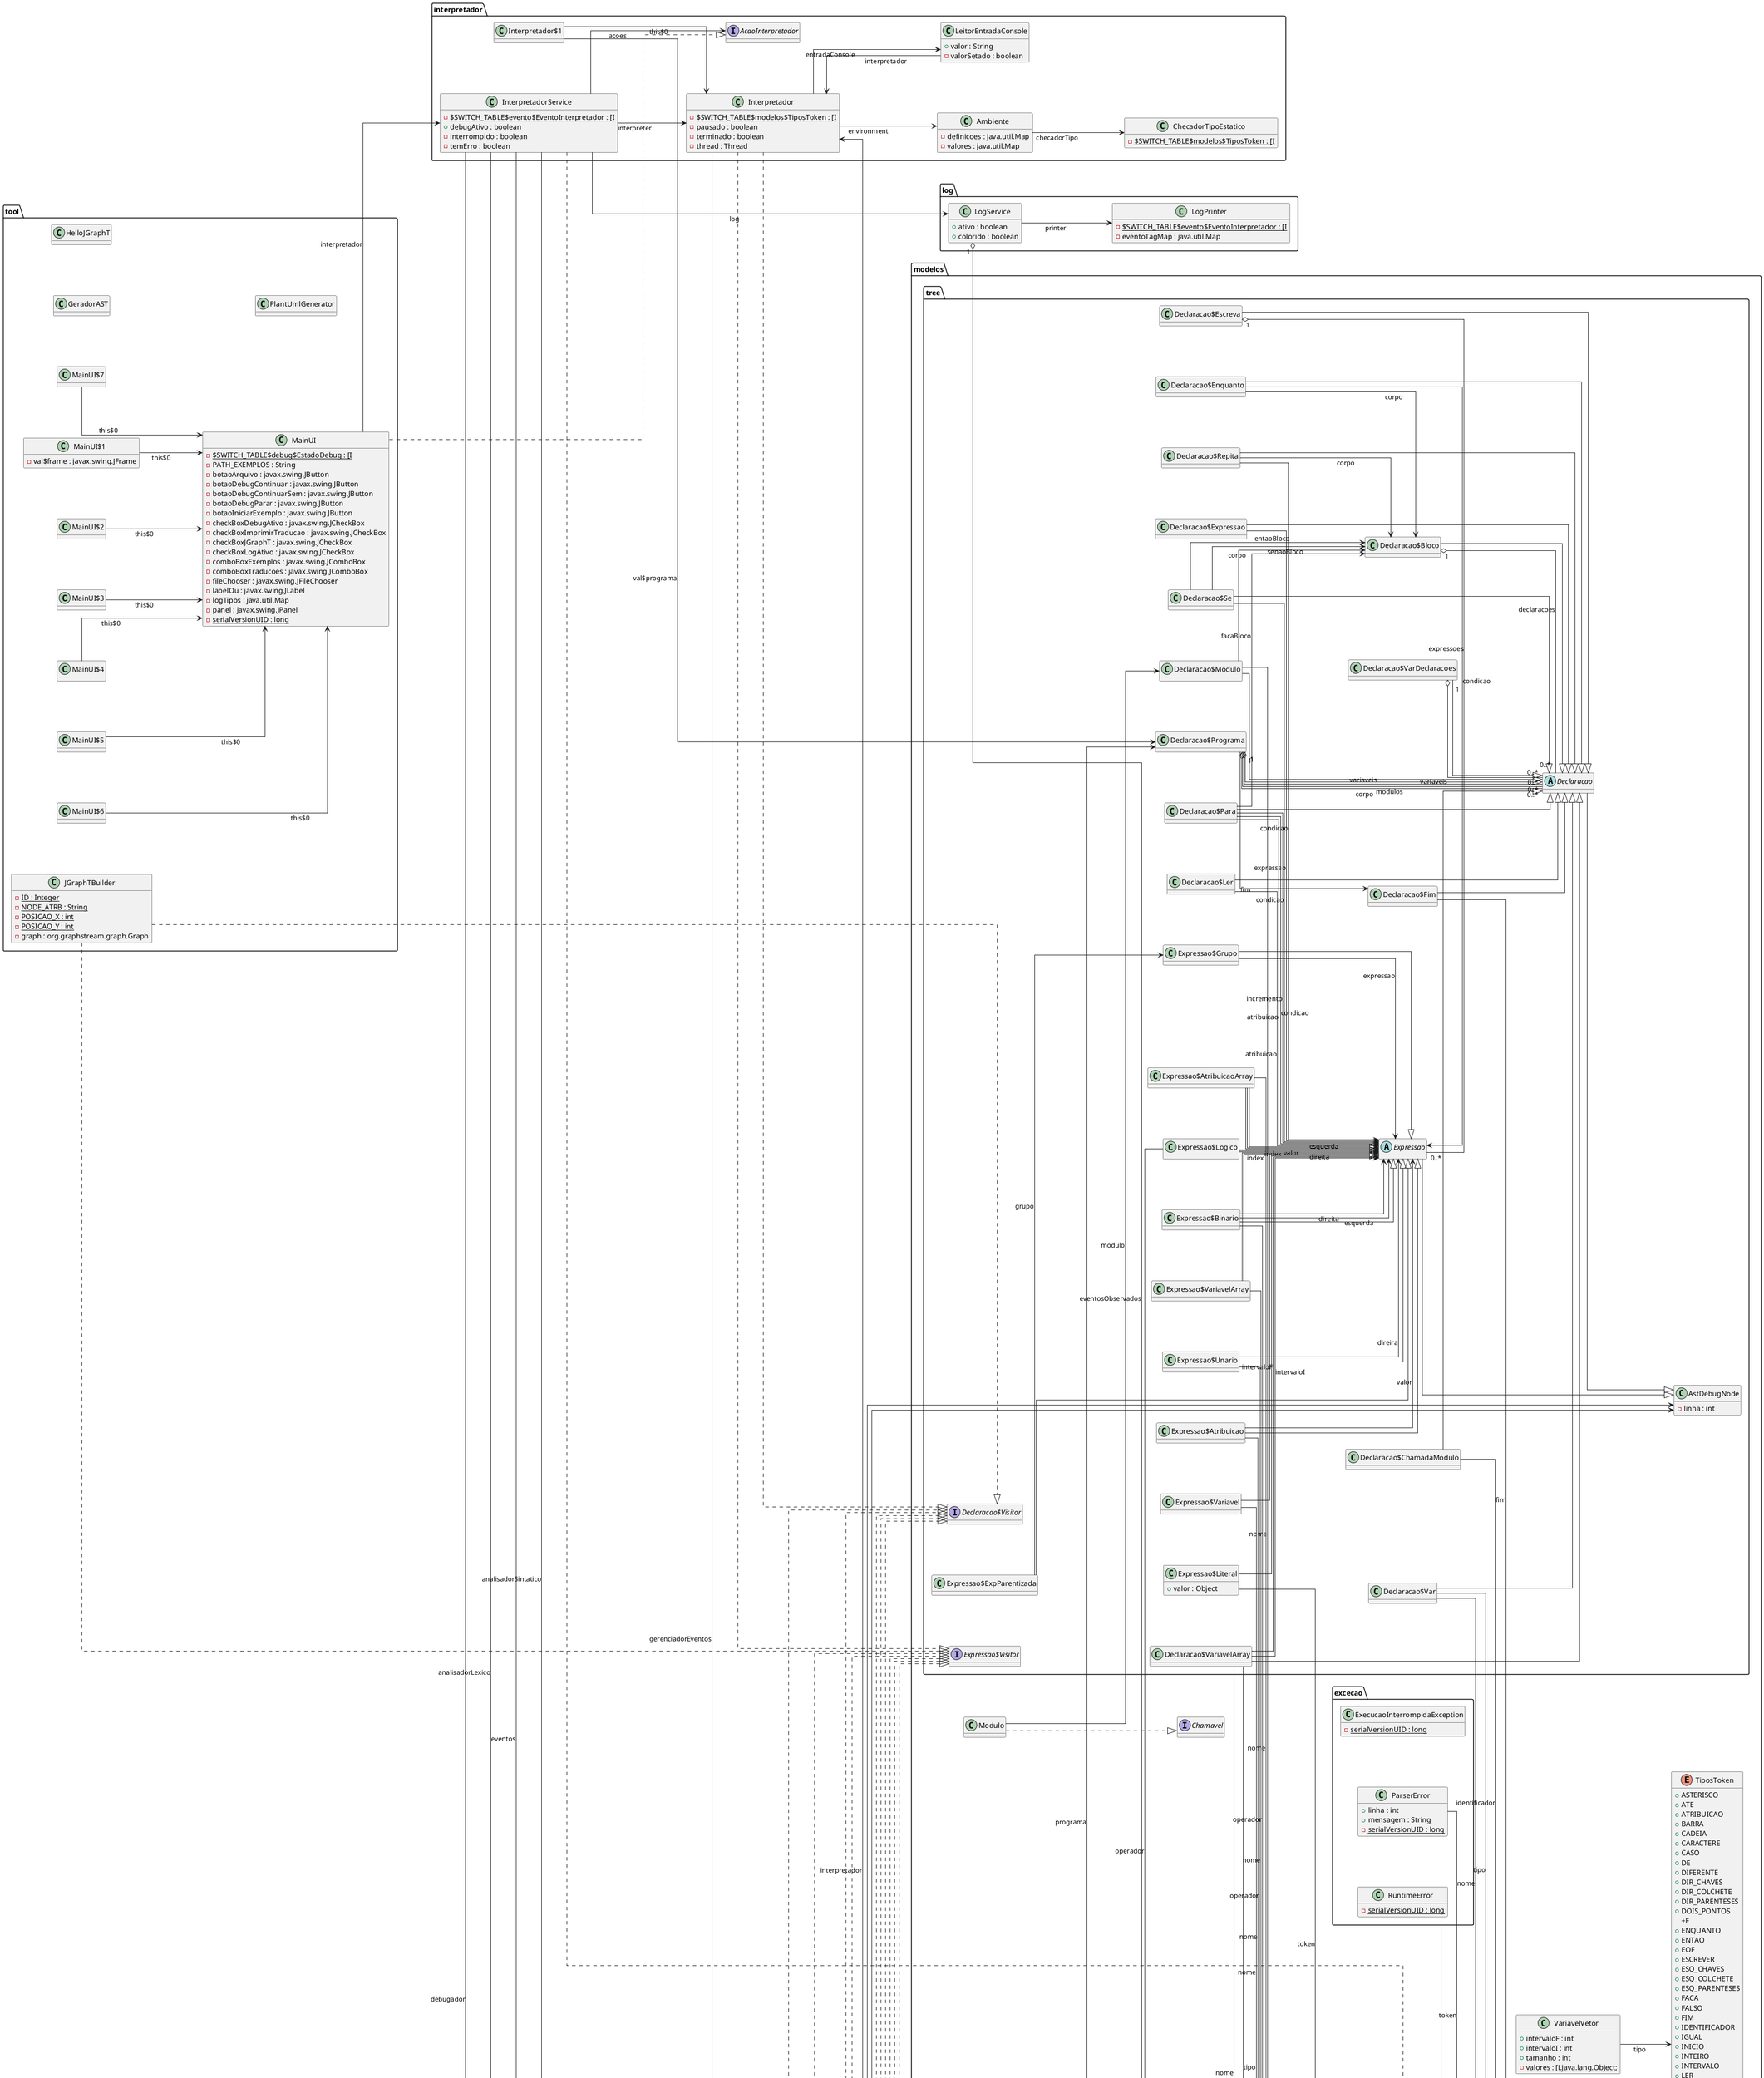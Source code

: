@startuml

left to right direction
skinparam linetype ortho
skinparam ParticipantPadding 10
skinparam BoxPadding 10
skinparam Nodesep 100
skinparam Ranksep 100


class analisador.AnalisadorLexico {
	{field} -atual : int
	{field} -comeco : int
	{field} {static} -keywords : java.util.Map
	{field} -linha : int
	{field} -source : String
	{method} -addToken ( paramTiposToken1 : modelos.TiposToken ) : void
	{method} -addToken ( paramTiposToken1 : modelos.TiposToken , paramObject2 : Object ) : void
	{method} -avancar () : char
	{method} -cadeia () : void
	{method} -checar () : char
	{method} -checkProximo () : char
	{method} -comparar ( paramchar1 : char ) : boolean
	{method} -identificador () : void
	{method} -isFinal () : boolean
	{method} -isLetra ( paramchar1 : char ) : boolean
	{method} -isLetraOuNumero ( paramchar1 : char ) : boolean
	{method} -isNumerico ( paramchar1 : char ) : boolean
	{method} -numero () : void
	{method} -scanToken () : void
	{method} +scanTokens ( paramString1 : String ) : java.util.List
}


class analisador.AnalisadorSintatico {
	{field} {static} -$SWITCH_TABLE$modelos$TiposToken : [I
	{field} -indexTokenAtual : int
	{method}  {static} ~$SWITCH_TABLE$modelos$TiposToken () : [I
	{method} -adicao () : modelos.tree.Expressao
	{method} -anterior () : modelos.Token
	{method} -atribuicao () : modelos.tree.Expressao
	{method} -avancar () : modelos.Token
	{method} -bloco () : java.util.List
	{method} -chamadaModulo ( paramToken1 : modelos.Token ) : modelos.tree.Declaracao
	{method} -checar ( paramTiposToken1 : modelos.TiposToken ) : boolean
	{method} -comparacao () : modelos.tree.Expressao
	{method} -consumirToken ( paramTiposToken1 : modelos.TiposToken , paramString2 : String ) : modelos.Token
	{method} -declaracao () : modelos.tree.Declaracao
	{method} -declaracaoModulo () : modelos.tree.Declaracao
	{method} -declaracaoVariaveis () : modelos.tree.Declaracao
	{method} -declaracaoVariavelArray ( paramToken1 : modelos.Token , paramToken2 : modelos.Token , paramToken3 : modelos.Token , paramToken4 : modelos.Token ) : modelos.tree.Declaracao
	{method} -e () : modelos.tree.Expressao
	{method} -enquantoDeclaracao () : modelos.tree.Declaracao
	{method} -error ( paramToken1 : modelos.Token , paramString2 : String ) : modelos.excecao.ParserError
	{method} -escreverDeclaracao () : modelos.tree.Declaracao
	{method} -espiar () : modelos.Token
	{method} -expParentizada () : modelos.tree.Expressao
	{method} -expressao () : modelos.tree.Expressao
	{method} -expressaoDeclaracao () : modelos.tree.Declaracao
	{method} -igualdade () : modelos.tree.Expressao
	{method} -isFimDoArquivo () : boolean
	{method} -isTokenTypeIgualA ( paramTiposToken;1 : [Lmodelos.TiposToken; ) : boolean
	{method} -lerDeclaracao () : modelos.tree.Declaracao
	{method} -multiplicacao () : modelos.tree.Expressao
	{method} -ou () : modelos.tree.Expressao
	{method} -paraDeclaracao () : modelos.tree.Declaracao
	{method} +parse ( paramList1 : java.util.List ) : modelos.tree.Declaracao$Programa
	{method} -primario () : modelos.tree.Expressao
	{method} -repitaDeclaracao () : modelos.tree.Declaracao
	{method} -seDeclaracao () : modelos.tree.Declaracao
	{method} -sincronizar () : void
	{method} -tipoDado () : modelos.Token
	{method} -unario () : modelos.tree.Expressao
}


abstract class conversores.Conversor {
	{field} -mapaVariaveisVetor : java.util.Map
	{method} #addVariavelVetor ( paramString1 : String , paramVariavelVetor2 : modelos.VariavelVetor ) : void
	{method}  {abstract} +converter () : String
	{method}  {abstract} #getOperadorLogico ( paramTiposToken1 : modelos.TiposToken ) : String
	{method} #getVariavelVetor ( paramString1 : String ) : modelos.VariavelVetor
	{method} #getVariavelVetorTipo ( paramString1 : String ) : modelos.TiposToken
	{method} #throwRuntimeErro ( paramRuntimeError1 : modelos.excecao.RuntimeError ) : void
	{method}  {abstract} #tipoVariavel ( paramTiposToken1 : modelos.TiposToken ) : String
}


class conversores.ConversorC {
	{field} {static} -$SWITCH_TABLE$modelos$TiposToken : [I
	{field} -variaveis : java.util.Map
	{method}  {static} ~$SWITCH_TABLE$modelos$TiposToken () : [I
	{method} +converter () : String
	{method} -evaluate ( paramExpressao1 : modelos.tree.Expressao ) : void
	{method} -execute ( paramDeclaracao1 : modelos.tree.Declaracao ) : void
	{method} -getEspecificadorBinario ( paramExpressao$Binario1 : modelos.tree.Expressao$Binario ) : String
	{method} -getEspecificadorEscreva ( paramList1 : java.util.List ) : String
	{method} -getEspecificadorTipo ( paramTiposToken1 : modelos.TiposToken ) : String
	{method} -getLerFuncao ( paramString1 : String ) : String
	{method} #getOperadorLogico ( paramTiposToken1 : modelos.TiposToken ) : String
	{method} -getTamanhoVetorTipoString ( paramTiposToken1 : modelos.TiposToken ) : String
	{method} -isCadeia ( paramString1 : String ) : boolean
	{method} -isTokenTypeIgualA ( paramToken1 : modelos.Token , paramTiposToken;2 : [Lmodelos.TiposToken; ) : boolean
	{method} -isVetorCadeia ( paramTiposToken1 : modelos.TiposToken ) : String
	{method} #tipoVariavel ( paramTiposToken1 : modelos.TiposToken ) : String
	{method} +visitAtribuicaoArrayExpressao ( paramExpressao$AtribuicaoArray1 : modelos.tree.Expressao$AtribuicaoArray ) : Void
	{method} +visitAtribuicaoArrayExpressao ( paramExpressao$AtribuicaoArray1 : modelos.tree.Expressao$AtribuicaoArray ) : Object
	{method} +visitAtribuicaoExpressao ( paramExpressao$Atribuicao1 : modelos.tree.Expressao$Atribuicao ) : Void
	{method} +visitAtribuicaoExpressao ( paramExpressao$Atribuicao1 : modelos.tree.Expressao$Atribuicao ) : Object
	{method} +visitBinarioExpressao ( paramExpressao$Binario1 : modelos.tree.Expressao$Binario ) : Void
	{method} +visitBinarioExpressao ( paramExpressao$Binario1 : modelos.tree.Expressao$Binario ) : Object
	{method} +visitBlocoDeclaracao ( paramDeclaracao$Bloco1 : modelos.tree.Declaracao$Bloco ) : Void
	{method} +visitBlocoDeclaracao ( paramDeclaracao$Bloco1 : modelos.tree.Declaracao$Bloco ) : Object
	{method} +visitChamadaModuloDeclaracao ( paramDeclaracao$ChamadaModulo1 : modelos.tree.Declaracao$ChamadaModulo ) : Void
	{method} +visitChamadaModuloDeclaracao ( paramDeclaracao$ChamadaModulo1 : modelos.tree.Declaracao$ChamadaModulo ) : Object
	{method} +visitEnquantoDeclaracao ( paramDeclaracao$Enquanto1 : modelos.tree.Declaracao$Enquanto ) : Object
	{method} +visitEnquantoDeclaracao ( paramDeclaracao$Enquanto1 : modelos.tree.Declaracao$Enquanto ) : Void
	{method} +visitEscrevaDeclaracao ( paramDeclaracao$Escreva1 : modelos.tree.Declaracao$Escreva ) : Object
	{method} +visitEscrevaDeclaracao ( paramDeclaracao$Escreva1 : modelos.tree.Declaracao$Escreva ) : Void
	{method} +visitExpParentizadaExpressao ( paramExpressao$ExpParentizada1 : modelos.tree.Expressao$ExpParentizada ) : Void
	{method} +visitExpParentizadaExpressao ( paramExpressao$ExpParentizada1 : modelos.tree.Expressao$ExpParentizada ) : Object
	{method} +visitExpressaoDeclaracao ( paramDeclaracao$Expressao1 : modelos.tree.Declaracao$Expressao ) : Void
	{method} +visitExpressaoDeclaracao ( paramDeclaracao$Expressao1 : modelos.tree.Declaracao$Expressao ) : Object
	{method} +visitFimDeclaracao ( paramDeclaracao$Fim1 : modelos.tree.Declaracao$Fim ) : Void
	{method} +visitFimDeclaracao ( paramDeclaracao$Fim1 : modelos.tree.Declaracao$Fim ) : Object
	{method} +visitGrupoExpressao ( paramExpressao$Grupo1 : modelos.tree.Expressao$Grupo ) : Object
	{method} +visitGrupoExpressao ( paramExpressao$Grupo1 : modelos.tree.Expressao$Grupo ) : Void
	{method} +visitLerDeclaracao ( paramDeclaracao$Ler1 : modelos.tree.Declaracao$Ler ) : Object
	{method} +visitLerDeclaracao ( paramDeclaracao$Ler1 : modelos.tree.Declaracao$Ler ) : Void
	{method} +visitLiteralExpressao ( paramExpressao$Literal1 : modelos.tree.Expressao$Literal ) : Object
	{method} +visitLiteralExpressao ( paramExpressao$Literal1 : modelos.tree.Expressao$Literal ) : Void
	{method} +visitLogicoExpressao ( paramExpressao$Logico1 : modelos.tree.Expressao$Logico ) : Void
	{method} +visitLogicoExpressao ( paramExpressao$Logico1 : modelos.tree.Expressao$Logico ) : Object
	{method} +visitModuloDeclaracao ( paramDeclaracao$Modulo1 : modelos.tree.Declaracao$Modulo ) : Void
	{method} +visitModuloDeclaracao ( paramDeclaracao$Modulo1 : modelos.tree.Declaracao$Modulo ) : Object
	{method} +visitParaDeclaracao ( paramDeclaracao$Para1 : modelos.tree.Declaracao$Para ) : Void
	{method} +visitParaDeclaracao ( paramDeclaracao$Para1 : modelos.tree.Declaracao$Para ) : Object
	{method} +visitProgramaDeclaracao ( paramDeclaracao$Programa1 : modelos.tree.Declaracao$Programa ) : Object
	{method} +visitProgramaDeclaracao ( paramDeclaracao$Programa1 : modelos.tree.Declaracao$Programa ) : Void
	{method} +visitRepitaDeclaracao ( paramDeclaracao$Repita1 : modelos.tree.Declaracao$Repita ) : Object
	{method} +visitRepitaDeclaracao ( paramDeclaracao$Repita1 : modelos.tree.Declaracao$Repita ) : Void
	{method} +visitSeDeclaracao ( paramDeclaracao$Se1 : modelos.tree.Declaracao$Se ) : Object
	{method} +visitSeDeclaracao ( paramDeclaracao$Se1 : modelos.tree.Declaracao$Se ) : Void
	{method} +visitUnarioExpressao ( paramExpressao$Unario1 : modelos.tree.Expressao$Unario ) : Object
	{method} +visitUnarioExpressao ( paramExpressao$Unario1 : modelos.tree.Expressao$Unario ) : Void
	{method} +visitVarDeclaracao ( paramDeclaracao$Var1 : modelos.tree.Declaracao$Var ) : Void
	{method} +visitVarDeclaracao ( paramDeclaracao$Var1 : modelos.tree.Declaracao$Var ) : Object
	{method} +visitVarDeclaracoesDeclaracao ( paramDeclaracao$VarDeclaracoes1 : modelos.tree.Declaracao$VarDeclaracoes ) : Object
	{method} +visitVarDeclaracoesDeclaracao ( paramDeclaracao$VarDeclaracoes1 : modelos.tree.Declaracao$VarDeclaracoes ) : Void
	{method} +visitVariavelArrayDeclaracao ( paramDeclaracao$VariavelArray1 : modelos.tree.Declaracao$VariavelArray ) : Object
	{method} +visitVariavelArrayDeclaracao ( paramDeclaracao$VariavelArray1 : modelos.tree.Declaracao$VariavelArray ) : Void
	{method} +visitVariavelArrayExpressao ( paramExpressao$VariavelArray1 : modelos.tree.Expressao$VariavelArray ) : Void
	{method} +visitVariavelArrayExpressao ( paramExpressao$VariavelArray1 : modelos.tree.Expressao$VariavelArray ) : Object
	{method} +visitVariavelExpressao ( paramExpressao$Variavel1 : modelos.tree.Expressao$Variavel ) : Void
	{method} +visitVariavelExpressao ( paramExpressao$Variavel1 : modelos.tree.Expressao$Variavel ) : Object
}


class conversores.ConversorCpp {
	{field} {static} -$SWITCH_TABLE$modelos$TiposToken : [I
	{method}  {static} ~$SWITCH_TABLE$modelos$TiposToken () : [I
	{method} +converter () : String
	{method} -evaluate ( paramExpressao1 : modelos.tree.Expressao ) : void
	{method} -execute ( paramDeclaracao1 : modelos.tree.Declaracao ) : void
	{method} #getOperadorLogico ( paramTiposToken1 : modelos.TiposToken ) : String
	{method} #tipoVariavel ( paramTiposToken1 : modelos.TiposToken ) : String
	{method} +visitAtribuicaoArrayExpressao ( paramExpressao$AtribuicaoArray1 : modelos.tree.Expressao$AtribuicaoArray ) : Void
	{method} +visitAtribuicaoArrayExpressao ( paramExpressao$AtribuicaoArray1 : modelos.tree.Expressao$AtribuicaoArray ) : Object
	{method} +visitAtribuicaoExpressao ( paramExpressao$Atribuicao1 : modelos.tree.Expressao$Atribuicao ) : Object
	{method} +visitAtribuicaoExpressao ( paramExpressao$Atribuicao1 : modelos.tree.Expressao$Atribuicao ) : Void
	{method} +visitBinarioExpressao ( paramExpressao$Binario1 : modelos.tree.Expressao$Binario ) : Object
	{method} +visitBinarioExpressao ( paramExpressao$Binario1 : modelos.tree.Expressao$Binario ) : Void
	{method} +visitBlocoDeclaracao ( paramDeclaracao$Bloco1 : modelos.tree.Declaracao$Bloco ) : Object
	{method} +visitBlocoDeclaracao ( paramDeclaracao$Bloco1 : modelos.tree.Declaracao$Bloco ) : Void
	{method} +visitChamadaModuloDeclaracao ( paramDeclaracao$ChamadaModulo1 : modelos.tree.Declaracao$ChamadaModulo ) : Object
	{method} +visitChamadaModuloDeclaracao ( paramDeclaracao$ChamadaModulo1 : modelos.tree.Declaracao$ChamadaModulo ) : Void
	{method} +visitEnquantoDeclaracao ( paramDeclaracao$Enquanto1 : modelos.tree.Declaracao$Enquanto ) : Object
	{method} +visitEnquantoDeclaracao ( paramDeclaracao$Enquanto1 : modelos.tree.Declaracao$Enquanto ) : Void
	{method} +visitEscrevaDeclaracao ( paramDeclaracao$Escreva1 : modelos.tree.Declaracao$Escreva ) : Void
	{method} +visitEscrevaDeclaracao ( paramDeclaracao$Escreva1 : modelos.tree.Declaracao$Escreva ) : Object
	{method} +visitExpParentizadaExpressao ( paramExpressao$ExpParentizada1 : modelos.tree.Expressao$ExpParentizada ) : Void
	{method} +visitExpParentizadaExpressao ( paramExpressao$ExpParentizada1 : modelos.tree.Expressao$ExpParentizada ) : Object
	{method} +visitExpressaoDeclaracao ( paramDeclaracao$Expressao1 : modelos.tree.Declaracao$Expressao ) : Void
	{method} +visitExpressaoDeclaracao ( paramDeclaracao$Expressao1 : modelos.tree.Declaracao$Expressao ) : Object
	{method} +visitFimDeclaracao ( paramDeclaracao$Fim1 : modelos.tree.Declaracao$Fim ) : Void
	{method} +visitFimDeclaracao ( paramDeclaracao$Fim1 : modelos.tree.Declaracao$Fim ) : Object
	{method} +visitGrupoExpressao ( paramExpressao$Grupo1 : modelos.tree.Expressao$Grupo ) : Object
	{method} +visitGrupoExpressao ( paramExpressao$Grupo1 : modelos.tree.Expressao$Grupo ) : Void
	{method} +visitLerDeclaracao ( paramDeclaracao$Ler1 : modelos.tree.Declaracao$Ler ) : Void
	{method} +visitLerDeclaracao ( paramDeclaracao$Ler1 : modelos.tree.Declaracao$Ler ) : Object
	{method} +visitLiteralExpressao ( paramExpressao$Literal1 : modelos.tree.Expressao$Literal ) : Object
	{method} +visitLiteralExpressao ( paramExpressao$Literal1 : modelos.tree.Expressao$Literal ) : Void
	{method} +visitLogicoExpressao ( paramExpressao$Logico1 : modelos.tree.Expressao$Logico ) : Object
	{method} +visitLogicoExpressao ( paramExpressao$Logico1 : modelos.tree.Expressao$Logico ) : Void
	{method} +visitModuloDeclaracao ( paramDeclaracao$Modulo1 : modelos.tree.Declaracao$Modulo ) : Object
	{method} +visitModuloDeclaracao ( paramDeclaracao$Modulo1 : modelos.tree.Declaracao$Modulo ) : Void
	{method} +visitParaDeclaracao ( paramDeclaracao$Para1 : modelos.tree.Declaracao$Para ) : Void
	{method} +visitParaDeclaracao ( paramDeclaracao$Para1 : modelos.tree.Declaracao$Para ) : Object
	{method} +visitProgramaDeclaracao ( paramDeclaracao$Programa1 : modelos.tree.Declaracao$Programa ) : Object
	{method} +visitProgramaDeclaracao ( paramDeclaracao$Programa1 : modelos.tree.Declaracao$Programa ) : Void
	{method} +visitRepitaDeclaracao ( paramDeclaracao$Repita1 : modelos.tree.Declaracao$Repita ) : Object
	{method} +visitRepitaDeclaracao ( paramDeclaracao$Repita1 : modelos.tree.Declaracao$Repita ) : Void
	{method} +visitSeDeclaracao ( paramDeclaracao$Se1 : modelos.tree.Declaracao$Se ) : Void
	{method} +visitSeDeclaracao ( paramDeclaracao$Se1 : modelos.tree.Declaracao$Se ) : Object
	{method} +visitUnarioExpressao ( paramExpressao$Unario1 : modelos.tree.Expressao$Unario ) : Object
	{method} +visitUnarioExpressao ( paramExpressao$Unario1 : modelos.tree.Expressao$Unario ) : Void
	{method} +visitVarDeclaracao ( paramDeclaracao$Var1 : modelos.tree.Declaracao$Var ) : Object
	{method} +visitVarDeclaracao ( paramDeclaracao$Var1 : modelos.tree.Declaracao$Var ) : Void
	{method} +visitVarDeclaracoesDeclaracao ( paramDeclaracao$VarDeclaracoes1 : modelos.tree.Declaracao$VarDeclaracoes ) : Void
	{method} +visitVarDeclaracoesDeclaracao ( paramDeclaracao$VarDeclaracoes1 : modelos.tree.Declaracao$VarDeclaracoes ) : Object
	{method} +visitVariavelArrayDeclaracao ( paramDeclaracao$VariavelArray1 : modelos.tree.Declaracao$VariavelArray ) : Void
	{method} +visitVariavelArrayDeclaracao ( paramDeclaracao$VariavelArray1 : modelos.tree.Declaracao$VariavelArray ) : Object
	{method} +visitVariavelArrayExpressao ( paramExpressao$VariavelArray1 : modelos.tree.Expressao$VariavelArray ) : Object
	{method} +visitVariavelArrayExpressao ( paramExpressao$VariavelArray1 : modelos.tree.Expressao$VariavelArray ) : Void
	{method} +visitVariavelExpressao ( paramExpressao$Variavel1 : modelos.tree.Expressao$Variavel ) : Object
	{method} +visitVariavelExpressao ( paramExpressao$Variavel1 : modelos.tree.Expressao$Variavel ) : Void
}


class conversores.ConversorFactory {
	{field} {static} -$SWITCH_TABLE$conversores$ConversorStrategy : [I
	{method}  {static} ~$SWITCH_TABLE$conversores$ConversorStrategy () : [I
	{method}  {static} +getConversor ( paramEventosService1 : evento.EventosService , paramDeclaracao$Programa2 : modelos.tree.Declaracao$Programa , paramConversorStrategy3 : conversores.ConversorStrategy ) : conversores.Conversor
}


class conversores.ConversorJava {
	{field} {static} -$SWITCH_TABLE$modelos$TiposToken : [I
	{method}  {static} ~$SWITCH_TABLE$modelos$TiposToken () : [I
	{method} +converter () : String
	{method} -evaluate ( paramExpressao1 : modelos.tree.Expressao ) : void
	{method} -execute ( paramDeclaracao1 : modelos.tree.Declaracao ) : void
	{method} #getOperadorLogico ( paramTiposToken1 : modelos.TiposToken ) : String
	{method} #tipoVariavel ( paramTiposToken1 : modelos.TiposToken ) : String
	{method} +visitAtribuicaoArrayExpressao ( paramExpressao$AtribuicaoArray1 : modelos.tree.Expressao$AtribuicaoArray ) : Void
	{method} +visitAtribuicaoArrayExpressao ( paramExpressao$AtribuicaoArray1 : modelos.tree.Expressao$AtribuicaoArray ) : Object
	{method} +visitAtribuicaoExpressao ( paramExpressao$Atribuicao1 : modelos.tree.Expressao$Atribuicao ) : Object
	{method} +visitAtribuicaoExpressao ( paramExpressao$Atribuicao1 : modelos.tree.Expressao$Atribuicao ) : Void
	{method} +visitBinarioExpressao ( paramExpressao$Binario1 : modelos.tree.Expressao$Binario ) : Object
	{method} +visitBinarioExpressao ( paramExpressao$Binario1 : modelos.tree.Expressao$Binario ) : Void
	{method} +visitBlocoDeclaracao ( paramDeclaracao$Bloco1 : modelos.tree.Declaracao$Bloco ) : Object
	{method} +visitBlocoDeclaracao ( paramDeclaracao$Bloco1 : modelos.tree.Declaracao$Bloco ) : Void
	{method} +visitChamadaModuloDeclaracao ( paramDeclaracao$ChamadaModulo1 : modelos.tree.Declaracao$ChamadaModulo ) : Object
	{method} +visitChamadaModuloDeclaracao ( paramDeclaracao$ChamadaModulo1 : modelos.tree.Declaracao$ChamadaModulo ) : Void
	{method} +visitEnquantoDeclaracao ( paramDeclaracao$Enquanto1 : modelos.tree.Declaracao$Enquanto ) : Object
	{method} +visitEnquantoDeclaracao ( paramDeclaracao$Enquanto1 : modelos.tree.Declaracao$Enquanto ) : Void
	{method} +visitEscrevaDeclaracao ( paramDeclaracao$Escreva1 : modelos.tree.Declaracao$Escreva ) : Void
	{method} +visitEscrevaDeclaracao ( paramDeclaracao$Escreva1 : modelos.tree.Declaracao$Escreva ) : Object
	{method} +visitExpParentizadaExpressao ( paramExpressao$ExpParentizada1 : modelos.tree.Expressao$ExpParentizada ) : Void
	{method} +visitExpParentizadaExpressao ( paramExpressao$ExpParentizada1 : modelos.tree.Expressao$ExpParentizada ) : Object
	{method} +visitExpressaoDeclaracao ( paramDeclaracao$Expressao1 : modelos.tree.Declaracao$Expressao ) : Void
	{method} +visitExpressaoDeclaracao ( paramDeclaracao$Expressao1 : modelos.tree.Declaracao$Expressao ) : Object
	{method} +visitFimDeclaracao ( paramDeclaracao$Fim1 : modelos.tree.Declaracao$Fim ) : Void
	{method} +visitFimDeclaracao ( paramDeclaracao$Fim1 : modelos.tree.Declaracao$Fim ) : Object
	{method} +visitGrupoExpressao ( paramExpressao$Grupo1 : modelos.tree.Expressao$Grupo ) : Object
	{method} +visitGrupoExpressao ( paramExpressao$Grupo1 : modelos.tree.Expressao$Grupo ) : Void
	{method} +visitLerDeclaracao ( paramDeclaracao$Ler1 : modelos.tree.Declaracao$Ler ) : Void
	{method} +visitLerDeclaracao ( paramDeclaracao$Ler1 : modelos.tree.Declaracao$Ler ) : Object
	{method} +visitLiteralExpressao ( paramExpressao$Literal1 : modelos.tree.Expressao$Literal ) : Object
	{method} +visitLiteralExpressao ( paramExpressao$Literal1 : modelos.tree.Expressao$Literal ) : Void
	{method} +visitLogicoExpressao ( paramExpressao$Logico1 : modelos.tree.Expressao$Logico ) : Object
	{method} +visitLogicoExpressao ( paramExpressao$Logico1 : modelos.tree.Expressao$Logico ) : Void
	{method} +visitModuloDeclaracao ( paramDeclaracao$Modulo1 : modelos.tree.Declaracao$Modulo ) : Object
	{method} +visitModuloDeclaracao ( paramDeclaracao$Modulo1 : modelos.tree.Declaracao$Modulo ) : Void
	{method} +visitParaDeclaracao ( paramDeclaracao$Para1 : modelos.tree.Declaracao$Para ) : Void
	{method} +visitParaDeclaracao ( paramDeclaracao$Para1 : modelos.tree.Declaracao$Para ) : Object
	{method} +visitProgramaDeclaracao ( paramDeclaracao$Programa1 : modelos.tree.Declaracao$Programa ) : Object
	{method} +visitProgramaDeclaracao ( paramDeclaracao$Programa1 : modelos.tree.Declaracao$Programa ) : Void
	{method} +visitRepitaDeclaracao ( paramDeclaracao$Repita1 : modelos.tree.Declaracao$Repita ) : Object
	{method} +visitRepitaDeclaracao ( paramDeclaracao$Repita1 : modelos.tree.Declaracao$Repita ) : Void
	{method} +visitSeDeclaracao ( paramDeclaracao$Se1 : modelos.tree.Declaracao$Se ) : Void
	{method} +visitSeDeclaracao ( paramDeclaracao$Se1 : modelos.tree.Declaracao$Se ) : Object
	{method} +visitUnarioExpressao ( paramExpressao$Unario1 : modelos.tree.Expressao$Unario ) : Object
	{method} +visitUnarioExpressao ( paramExpressao$Unario1 : modelos.tree.Expressao$Unario ) : Void
	{method} +visitVarDeclaracao ( paramDeclaracao$Var1 : modelos.tree.Declaracao$Var ) : Object
	{method} +visitVarDeclaracao ( paramDeclaracao$Var1 : modelos.tree.Declaracao$Var ) : Void
	{method} +visitVarDeclaracoesDeclaracao ( paramDeclaracao$VarDeclaracoes1 : modelos.tree.Declaracao$VarDeclaracoes ) : Void
	{method} +visitVarDeclaracoesDeclaracao ( paramDeclaracao$VarDeclaracoes1 : modelos.tree.Declaracao$VarDeclaracoes ) : Object
	{method} +visitVariavelArrayDeclaracao ( paramDeclaracao$VariavelArray1 : modelos.tree.Declaracao$VariavelArray ) : Void
	{method} +visitVariavelArrayDeclaracao ( paramDeclaracao$VariavelArray1 : modelos.tree.Declaracao$VariavelArray ) : Object
	{method} +visitVariavelArrayExpressao ( paramExpressao$VariavelArray1 : modelos.tree.Expressao$VariavelArray ) : Object
	{method} +visitVariavelArrayExpressao ( paramExpressao$VariavelArray1 : modelos.tree.Expressao$VariavelArray ) : Void
	{method} +visitVariavelExpressao ( paramExpressao$Variavel1 : modelos.tree.Expressao$Variavel ) : Object
	{method} +visitVariavelExpressao ( paramExpressao$Variavel1 : modelos.tree.Expressao$Variavel ) : Void
}


class conversores.ConversorPascal {
	{field} {static} -$SWITCH_TABLE$modelos$TiposToken : [I
	{method}  {static} ~$SWITCH_TABLE$modelos$TiposToken () : [I
	{method} +converter () : String
	{method} -evaluate ( paramExpressao1 : modelos.tree.Expressao ) : void
	{method} -execute ( paramDeclaracao1 : modelos.tree.Declaracao ) : void
	{method} #getOperadorLogico ( paramTiposToken1 : modelos.TiposToken ) : String
	{method} #tipoVariavel ( paramTiposToken1 : modelos.TiposToken ) : String
	{method} +visitAtribuicaoArrayExpressao ( paramExpressao$AtribuicaoArray1 : modelos.tree.Expressao$AtribuicaoArray ) : Void
	{method} +visitAtribuicaoArrayExpressao ( paramExpressao$AtribuicaoArray1 : modelos.tree.Expressao$AtribuicaoArray ) : Object
	{method} +visitAtribuicaoExpressao ( paramExpressao$Atribuicao1 : modelos.tree.Expressao$Atribuicao ) : Object
	{method} +visitAtribuicaoExpressao ( paramExpressao$Atribuicao1 : modelos.tree.Expressao$Atribuicao ) : Void
	{method} +visitBinarioExpressao ( paramExpressao$Binario1 : modelos.tree.Expressao$Binario ) : Object
	{method} +visitBinarioExpressao ( paramExpressao$Binario1 : modelos.tree.Expressao$Binario ) : Void
	{method} +visitBlocoDeclaracao ( paramDeclaracao$Bloco1 : modelos.tree.Declaracao$Bloco ) : Object
	{method} +visitBlocoDeclaracao ( paramDeclaracao$Bloco1 : modelos.tree.Declaracao$Bloco ) : Void
	{method} +visitChamadaModuloDeclaracao ( paramDeclaracao$ChamadaModulo1 : modelos.tree.Declaracao$ChamadaModulo ) : Object
	{method} +visitChamadaModuloDeclaracao ( paramDeclaracao$ChamadaModulo1 : modelos.tree.Declaracao$ChamadaModulo ) : Void
	{method} +visitEnquantoDeclaracao ( paramDeclaracao$Enquanto1 : modelos.tree.Declaracao$Enquanto ) : Object
	{method} +visitEnquantoDeclaracao ( paramDeclaracao$Enquanto1 : modelos.tree.Declaracao$Enquanto ) : Void
	{method} +visitEscrevaDeclaracao ( paramDeclaracao$Escreva1 : modelos.tree.Declaracao$Escreva ) : Void
	{method} +visitEscrevaDeclaracao ( paramDeclaracao$Escreva1 : modelos.tree.Declaracao$Escreva ) : Object
	{method} +visitExpParentizadaExpressao ( paramExpressao$ExpParentizada1 : modelos.tree.Expressao$ExpParentizada ) : Void
	{method} +visitExpParentizadaExpressao ( paramExpressao$ExpParentizada1 : modelos.tree.Expressao$ExpParentizada ) : Object
	{method} +visitExpressaoDeclaracao ( paramDeclaracao$Expressao1 : modelos.tree.Declaracao$Expressao ) : Void
	{method} +visitExpressaoDeclaracao ( paramDeclaracao$Expressao1 : modelos.tree.Declaracao$Expressao ) : Object
	{method} +visitFimDeclaracao ( paramDeclaracao$Fim1 : modelos.tree.Declaracao$Fim ) : Void
	{method} +visitFimDeclaracao ( paramDeclaracao$Fim1 : modelos.tree.Declaracao$Fim ) : Object
	{method} +visitGrupoExpressao ( paramExpressao$Grupo1 : modelos.tree.Expressao$Grupo ) : Object
	{method} +visitGrupoExpressao ( paramExpressao$Grupo1 : modelos.tree.Expressao$Grupo ) : Void
	{method} +visitLerDeclaracao ( paramDeclaracao$Ler1 : modelos.tree.Declaracao$Ler ) : Void
	{method} +visitLerDeclaracao ( paramDeclaracao$Ler1 : modelos.tree.Declaracao$Ler ) : Object
	{method} +visitLiteralExpressao ( paramExpressao$Literal1 : modelos.tree.Expressao$Literal ) : Object
	{method} +visitLiteralExpressao ( paramExpressao$Literal1 : modelos.tree.Expressao$Literal ) : Void
	{method} +visitLogicoExpressao ( paramExpressao$Logico1 : modelos.tree.Expressao$Logico ) : Object
	{method} +visitLogicoExpressao ( paramExpressao$Logico1 : modelos.tree.Expressao$Logico ) : Void
	{method} +visitModuloDeclaracao ( paramDeclaracao$Modulo1 : modelos.tree.Declaracao$Modulo ) : Object
	{method} +visitModuloDeclaracao ( paramDeclaracao$Modulo1 : modelos.tree.Declaracao$Modulo ) : Void
	{method} +visitParaDeclaracao ( paramDeclaracao$Para1 : modelos.tree.Declaracao$Para ) : Void
	{method} +visitParaDeclaracao ( paramDeclaracao$Para1 : modelos.tree.Declaracao$Para ) : Object
	{method} +visitProgramaDeclaracao ( paramDeclaracao$Programa1 : modelos.tree.Declaracao$Programa ) : Object
	{method} +visitProgramaDeclaracao ( paramDeclaracao$Programa1 : modelos.tree.Declaracao$Programa ) : Void
	{method} +visitRepitaDeclaracao ( paramDeclaracao$Repita1 : modelos.tree.Declaracao$Repita ) : Object
	{method} +visitRepitaDeclaracao ( paramDeclaracao$Repita1 : modelos.tree.Declaracao$Repita ) : Void
	{method} +visitSeDeclaracao ( paramDeclaracao$Se1 : modelos.tree.Declaracao$Se ) : Void
	{method} +visitSeDeclaracao ( paramDeclaracao$Se1 : modelos.tree.Declaracao$Se ) : Object
	{method} +visitUnarioExpressao ( paramExpressao$Unario1 : modelos.tree.Expressao$Unario ) : Object
	{method} +visitUnarioExpressao ( paramExpressao$Unario1 : modelos.tree.Expressao$Unario ) : Void
	{method} +visitVarDeclaracao ( paramDeclaracao$Var1 : modelos.tree.Declaracao$Var ) : Object
	{method} +visitVarDeclaracao ( paramDeclaracao$Var1 : modelos.tree.Declaracao$Var ) : Void
	{method} +visitVarDeclaracoesDeclaracao ( paramDeclaracao$VarDeclaracoes1 : modelos.tree.Declaracao$VarDeclaracoes ) : Void
	{method} +visitVarDeclaracoesDeclaracao ( paramDeclaracao$VarDeclaracoes1 : modelos.tree.Declaracao$VarDeclaracoes ) : Object
	{method} +visitVariavelArrayDeclaracao ( paramDeclaracao$VariavelArray1 : modelos.tree.Declaracao$VariavelArray ) : Void
	{method} +visitVariavelArrayDeclaracao ( paramDeclaracao$VariavelArray1 : modelos.tree.Declaracao$VariavelArray ) : Object
	{method} +visitVariavelArrayExpressao ( paramExpressao$VariavelArray1 : modelos.tree.Expressao$VariavelArray ) : Object
	{method} +visitVariavelArrayExpressao ( paramExpressao$VariavelArray1 : modelos.tree.Expressao$VariavelArray ) : Void
	{method} +visitVariavelExpressao ( paramExpressao$Variavel1 : modelos.tree.Expressao$Variavel ) : Object
	{method} +visitVariavelExpressao ( paramExpressao$Variavel1 : modelos.tree.Expressao$Variavel ) : Void
}


class conversores.ConversorPython {
	{field} {static} -$SWITCH_TABLE$modelos$TiposToken : [I
	{method}  {static} ~$SWITCH_TABLE$modelos$TiposToken () : [I
	{method} +converter () : String
	{method} -evaluate ( paramExpressao1 : modelos.tree.Expressao ) : void
	{method} -execute ( paramDeclaracao1 : modelos.tree.Declaracao ) : void
	{method} #getOperadorLogico ( paramTiposToken1 : modelos.TiposToken ) : String
	{method} #tipoVariavel ( paramTiposToken1 : modelos.TiposToken ) : String
	{method} +visitAtribuicaoArrayExpressao ( paramExpressao$AtribuicaoArray1 : modelos.tree.Expressao$AtribuicaoArray ) : Void
	{method} +visitAtribuicaoArrayExpressao ( paramExpressao$AtribuicaoArray1 : modelos.tree.Expressao$AtribuicaoArray ) : Object
	{method} +visitAtribuicaoExpressao ( paramExpressao$Atribuicao1 : modelos.tree.Expressao$Atribuicao ) : Object
	{method} +visitAtribuicaoExpressao ( paramExpressao$Atribuicao1 : modelos.tree.Expressao$Atribuicao ) : Void
	{method} +visitBinarioExpressao ( paramExpressao$Binario1 : modelos.tree.Expressao$Binario ) : Object
	{method} +visitBinarioExpressao ( paramExpressao$Binario1 : modelos.tree.Expressao$Binario ) : Void
	{method} +visitBlocoDeclaracao ( paramDeclaracao$Bloco1 : modelos.tree.Declaracao$Bloco ) : Object
	{method} +visitBlocoDeclaracao ( paramDeclaracao$Bloco1 : modelos.tree.Declaracao$Bloco ) : Void
	{method} +visitChamadaModuloDeclaracao ( paramDeclaracao$ChamadaModulo1 : modelos.tree.Declaracao$ChamadaModulo ) : Object
	{method} +visitChamadaModuloDeclaracao ( paramDeclaracao$ChamadaModulo1 : modelos.tree.Declaracao$ChamadaModulo ) : Void
	{method} +visitEnquantoDeclaracao ( paramDeclaracao$Enquanto1 : modelos.tree.Declaracao$Enquanto ) : Object
	{method} +visitEnquantoDeclaracao ( paramDeclaracao$Enquanto1 : modelos.tree.Declaracao$Enquanto ) : Void
	{method} +visitEscrevaDeclaracao ( paramDeclaracao$Escreva1 : modelos.tree.Declaracao$Escreva ) : Void
	{method} +visitEscrevaDeclaracao ( paramDeclaracao$Escreva1 : modelos.tree.Declaracao$Escreva ) : Object
	{method} +visitExpParentizadaExpressao ( paramExpressao$ExpParentizada1 : modelos.tree.Expressao$ExpParentizada ) : Void
	{method} +visitExpParentizadaExpressao ( paramExpressao$ExpParentizada1 : modelos.tree.Expressao$ExpParentizada ) : Object
	{method} +visitExpressaoDeclaracao ( paramDeclaracao$Expressao1 : modelos.tree.Declaracao$Expressao ) : Void
	{method} +visitExpressaoDeclaracao ( paramDeclaracao$Expressao1 : modelos.tree.Declaracao$Expressao ) : Object
	{method} +visitFimDeclaracao ( paramDeclaracao$Fim1 : modelos.tree.Declaracao$Fim ) : Void
	{method} +visitFimDeclaracao ( paramDeclaracao$Fim1 : modelos.tree.Declaracao$Fim ) : Object
	{method} +visitGrupoExpressao ( paramExpressao$Grupo1 : modelos.tree.Expressao$Grupo ) : Object
	{method} +visitGrupoExpressao ( paramExpressao$Grupo1 : modelos.tree.Expressao$Grupo ) : Void
	{method} +visitLerDeclaracao ( paramDeclaracao$Ler1 : modelos.tree.Declaracao$Ler ) : Void
	{method} +visitLerDeclaracao ( paramDeclaracao$Ler1 : modelos.tree.Declaracao$Ler ) : Object
	{method} +visitLiteralExpressao ( paramExpressao$Literal1 : modelos.tree.Expressao$Literal ) : Object
	{method} +visitLiteralExpressao ( paramExpressao$Literal1 : modelos.tree.Expressao$Literal ) : Void
	{method} +visitLogicoExpressao ( paramExpressao$Logico1 : modelos.tree.Expressao$Logico ) : Object
	{method} +visitLogicoExpressao ( paramExpressao$Logico1 : modelos.tree.Expressao$Logico ) : Void
	{method} +visitModuloDeclaracao ( paramDeclaracao$Modulo1 : modelos.tree.Declaracao$Modulo ) : Object
	{method} +visitModuloDeclaracao ( paramDeclaracao$Modulo1 : modelos.tree.Declaracao$Modulo ) : Void
	{method} +visitParaDeclaracao ( paramDeclaracao$Para1 : modelos.tree.Declaracao$Para ) : Void
	{method} +visitParaDeclaracao ( paramDeclaracao$Para1 : modelos.tree.Declaracao$Para ) : Object
	{method} +visitProgramaDeclaracao ( paramDeclaracao$Programa1 : modelos.tree.Declaracao$Programa ) : Object
	{method} +visitProgramaDeclaracao ( paramDeclaracao$Programa1 : modelos.tree.Declaracao$Programa ) : Void
	{method} +visitRepitaDeclaracao ( paramDeclaracao$Repita1 : modelos.tree.Declaracao$Repita ) : Object
	{method} +visitRepitaDeclaracao ( paramDeclaracao$Repita1 : modelos.tree.Declaracao$Repita ) : Void
	{method} +visitSeDeclaracao ( paramDeclaracao$Se1 : modelos.tree.Declaracao$Se ) : Void
	{method} +visitSeDeclaracao ( paramDeclaracao$Se1 : modelos.tree.Declaracao$Se ) : Object
	{method} +visitUnarioExpressao ( paramExpressao$Unario1 : modelos.tree.Expressao$Unario ) : Object
	{method} +visitUnarioExpressao ( paramExpressao$Unario1 : modelos.tree.Expressao$Unario ) : Void
	{method} +visitVarDeclaracao ( paramDeclaracao$Var1 : modelos.tree.Declaracao$Var ) : Object
	{method} +visitVarDeclaracao ( paramDeclaracao$Var1 : modelos.tree.Declaracao$Var ) : Void
	{method} +visitVarDeclaracoesDeclaracao ( paramDeclaracao$VarDeclaracoes1 : modelos.tree.Declaracao$VarDeclaracoes ) : Void
	{method} +visitVarDeclaracoesDeclaracao ( paramDeclaracao$VarDeclaracoes1 : modelos.tree.Declaracao$VarDeclaracoes ) : Object
	{method} +visitVariavelArrayDeclaracao ( paramDeclaracao$VariavelArray1 : modelos.tree.Declaracao$VariavelArray ) : Void
	{method} +visitVariavelArrayDeclaracao ( paramDeclaracao$VariavelArray1 : modelos.tree.Declaracao$VariavelArray ) : Object
	{method} +visitVariavelArrayExpressao ( paramExpressao$VariavelArray1 : modelos.tree.Expressao$VariavelArray ) : Object
	{method} +visitVariavelArrayExpressao ( paramExpressao$VariavelArray1 : modelos.tree.Expressao$VariavelArray ) : Void
	{method} +visitVariavelExpressao ( paramExpressao$Variavel1 : modelos.tree.Expressao$Variavel ) : Object
	{method} +visitVariavelExpressao ( paramExpressao$Variavel1 : modelos.tree.Expressao$Variavel ) : Void
}


enum conversores.ConversorStrategy {
	{field} +C
	{field} +Cpp
	{field} +JAVA
	{field} +PASCAL
	{field} +PYTHON
}


class conversores.Escritor {
	{field} -indexIndentacao : int
	{field} -stringBuilder : StringBuilder
	{method} #addQuebraLinha () : conversores.Escritor
	{method} #addQuebraLinha ( paramint1 : int ) : conversores.Escritor
	{method} #concatenarNaLinha ( paramString1 : String ) : conversores.Escritor
	{method} #getResultado () : String
	{method} #indentar () : conversores.Escritor
	{method} #removerIdentacao () : conversores.Escritor
	{method} #reset () : void
}


class debug.BreakpointsDebugStrategy {
	{field} -breakpoint : Integer
	{field} -breakpoints : java.util.Set
	{method} +addBreakPoint ( paramint1 : int ) : void
	{method} +executar ( paramAstDebugNode1 : modelos.tree.AstDebugNode , paramDebugador2 : debug.Debugador ) : int
	{method} +removeBreakPoint ( paramint1 : int ) : void
	{method} +removeTodosBreakPoins () : void
}


class debug.DebugSnapshot {
	{field} -ambienteSnapshot : java.util.Map
	{method} +getLinha () : int
	{method} +getNodeClassName () : String
}


interface debug.DebugStrategy {
	{method}  {abstract} +executar ( paramAstDebugNode1 : modelos.tree.AstDebugNode , paramDebugador2 : debug.Debugador ) : int
}


class debug.Debugador {
	{field} {static} -$SWITCH_TABLE$evento$EventoInterpretador : [I
	{field} +ativo : boolean
	{field} -linhaAnterior : Integer
	{field} -resumir : boolean
	{method}  {static} ~$SWITCH_TABLE$evento$EventoInterpretador () : [I
	{method} +continuarExecucao () : void
	{method} +getLinha () : int
	{method} +pausarExecucao () : void
	{method} +proximoPasso () : void
	{method} +setDebugStrategy ( paramDebugStrategy1 : debug.DebugStrategy ) : void
	{method} +terminarExecucao () : void
	{method} +update ( paramEventoInterpretador1 : evento.EventoInterpretador , paramObject2 : Object ) : void
	{method} -updateNodeDebug ( paramObject1 : Object ) : void
}


enum debug.EstadoDebug {
	{field} +EXECUTANDO
	{field} +INICIAL
	{field} +PAUSADO
}


class debug.PassoAPassoDebugStrategy {
	{method} +executar ( paramAstDebugNode1 : modelos.tree.AstDebugNode , paramDebugador2 : debug.Debugador ) : int
}


enum evento.EventoInterpretador {
	{field} +DEBUG_MUDANCA_ESTADO
	{field} +DEBUG_PASSO_EXECUTADO
	{field} +ERRO
	{field} +INPUT
	{field} +INTERPRETACAO_CONCLUIDA
	{field} +INTERPRETACAO_INTERROMPIDA
	{field} +OUTPUT
	{field} +VISITA_NODE_AST
}


interface evento.EventoListener {
	{method}  {abstract} +update ( paramEventoInterpretador1 : evento.EventoInterpretador , paramObject2 : Object ) : void
}


class evento.EventosService {
	{field} ~inscritos : java.util.Map
	{method} +desinscrever ( paramEventoInterpretador1 : evento.EventoInterpretador , paramEventoListener2 : evento.EventoListener ) : void
	{method} +desinscreverTodos ( paramEventoListener1 : evento.EventoListener ) : void
	{method} +inscrever ( paramEventoInterpretador1 : evento.EventoInterpretador , paramEventoListener2 : evento.EventoListener ) : void
	{method} +inscreverTodos ( paramEventoInterpretador;1 : [Levento.EventoInterpretador; , paramEventoListener2 : evento.EventoListener ) : void
	{method} +marcarParaDesinscrever ( paramEventoListener1 : evento.EventoListener ) : void
	{method} +notificar ( paramEventoInterpretador1 : evento.EventoInterpretador , paramObject2 : Object ) : void
}


interface interpretador.AcaoInterpretador {
	{method}  {abstract} +onDebugMudancaEstado ( paramEstadoDebug1 : debug.EstadoDebug ) : void
	{method}  {abstract} +onDebugPassoExecutado ( paramDebugSnapshot1 : debug.DebugSnapshot ) : void
	{method}  {abstract} +onErro ( paramRuntimeException1 : RuntimeException ) : void
	{method}  {abstract} +onInput ( paramLeitorEntradaConsole1 : interpretador.LeitorEntradaConsole ) : void
	{method}  {abstract} +onInterpretacaoConcluida ( paramdouble1 : double ) : void
	{method}  {abstract} +onInterpretacaoInterrompida ( paramdouble1 : double ) : void
	{method}  {abstract} +onLog ( paramString1 : String ) : void
	{method}  {abstract} +onOutput ( paramString1 : String ) : void
}


class interpretador.Ambiente {
	{field} -definicoes : java.util.Map
	{field} -valores : java.util.Map
	{method} #criarSnapshot () : java.util.Map
	{method} +definirVariavel ( paramToken1 : modelos.Token , paramToken2 : modelos.Token ) : void
	{method} +definirVariavelVetor ( paramToken1 : modelos.Token , paramVariavelVetor2 : modelos.VariavelVetor ) : void
	{method} +getTipoVariavel ( paramToken1 : modelos.Token ) : modelos.TiposToken
	{method} +getValorVariavel ( paramToken1 : modelos.Token ) : Object
	{method} -lambda$0 ( paramString1 : String ) : boolean
	{method} +reset () : void
	{method} +setValorVariavel ( paramToken1 : modelos.Token , paramObject2 : Object ) : void
	{method} +setValorVariavelVetor ( paramToken1 : modelos.Token , paramObject2 : Object , paramObject3 : Object ) : void
	{method} +setVariavelPorFuncaoLer ( paramToken1 : modelos.Token , paramString2 : String , paramObject3 : Object ) : void
}


class interpretador.ChecadorTipoEstatico {
	{field} {static} -$SWITCH_TABLE$modelos$TiposToken : [I
	{method}  {static} ~$SWITCH_TABLE$modelos$TiposToken () : [I
	{method} +castLerValor ( paramString1 : String , paramTiposToken2 : modelos.TiposToken ) : Object
	{method} +castValorObject ( paramObject1 : Object ) : Object
	{method} +getTipoDoValor ( paramObject1 : Object ) : modelos.TiposToken
	{method} +isTipoValorValido ( paramTiposToken1 : modelos.TiposToken , paramObject2 : Object ) : boolean
}


class interpretador.Interpretador {
	{field} {static} -$SWITCH_TABLE$modelos$TiposToken : [I
	{field} -pausado : boolean
	{field} -terminado : boolean
	{field} -thread : Thread
	{method}  {static} ~$SWITCH_TABLE$modelos$TiposToken () : [I
	{method} -checarOperadorNumericos ( paramToken1 : modelos.Token , paramObject2 : Object , paramObject3 : Object ) : void
	{method} -checkTerminado () : void
	{method} -checkarOperadorNumerico ( paramToken1 : modelos.Token , paramObject2 : Object ) : void
	{method} +continuarExecucao () : void
	{method} -evaluate ( paramExpressao1 : modelos.tree.Expressao ) : Object
	{method} -execute ( paramDeclaracao1 : modelos.tree.Declaracao ) : void
	{method} +executeBlock ( paramList1 : java.util.List , paramAmbiente2 : interpretador.Ambiente ) : void
	{method} +getAmbienteSnapshot () : java.util.Map
	{method} +interpretar ( paramDeclaracao$Programa1 : modelos.tree.Declaracao$Programa ) : void
	{method} +isExecutando () : boolean
	{method} -isIgual ( paramObject1 : Object , paramObject2 : Object ) : boolean
	{method} -isLogico ( paramObject1 : Object ) : boolean
	{method} -retornaValorNumericoTipoCorreto ( paramTiposToken1 : modelos.TiposToken , paramObject2 : Object , paramObject3 : Object ) : Object
	{method} -stringify ( paramObject1 : Object ) : String
	{method} +suspenderExecucao () : void
	{method} +terminarExecucao () : void
	{method} -toDouble ( paramObject1 : Object ) : Double
	{method} +visitAtribuicaoArrayExpressao ( paramExpressao$AtribuicaoArray1 : modelos.tree.Expressao$AtribuicaoArray ) : Object
	{method} +visitAtribuicaoExpressao ( paramExpressao$Atribuicao1 : modelos.tree.Expressao$Atribuicao ) : Object
	{method} +visitBinarioExpressao ( paramExpressao$Binario1 : modelos.tree.Expressao$Binario ) : Object
	{method} +visitBlocoDeclaracao ( paramDeclaracao$Bloco1 : modelos.tree.Declaracao$Bloco ) : Object
	{method} +visitBlocoDeclaracao ( paramDeclaracao$Bloco1 : modelos.tree.Declaracao$Bloco ) : Void
	{method} +visitChamadaModuloDeclaracao ( paramDeclaracao$ChamadaModulo1 : modelos.tree.Declaracao$ChamadaModulo ) : Object
	{method} +visitChamadaModuloDeclaracao ( paramDeclaracao$ChamadaModulo1 : modelos.tree.Declaracao$ChamadaModulo ) : Void
	{method} +visitEnquantoDeclaracao ( paramDeclaracao$Enquanto1 : modelos.tree.Declaracao$Enquanto ) : Void
	{method} +visitEnquantoDeclaracao ( paramDeclaracao$Enquanto1 : modelos.tree.Declaracao$Enquanto ) : Object
	{method} +visitEscrevaDeclaracao ( paramDeclaracao$Escreva1 : modelos.tree.Declaracao$Escreva ) : Object
	{method} +visitEscrevaDeclaracao ( paramDeclaracao$Escreva1 : modelos.tree.Declaracao$Escreva ) : Void
	{method} +visitExpParentizadaExpressao ( paramExpressao$ExpParentizada1 : modelos.tree.Expressao$ExpParentizada ) : Object
	{method} +visitExpressaoDeclaracao ( paramDeclaracao$Expressao1 : modelos.tree.Declaracao$Expressao ) : Void
	{method} +visitExpressaoDeclaracao ( paramDeclaracao$Expressao1 : modelos.tree.Declaracao$Expressao ) : Object
	{method} +visitFimDeclaracao ( paramDeclaracao$Fim1 : modelos.tree.Declaracao$Fim ) : Void
	{method} +visitFimDeclaracao ( paramDeclaracao$Fim1 : modelos.tree.Declaracao$Fim ) : Object
	{method} +visitGrupoExpressao ( paramExpressao$Grupo1 : modelos.tree.Expressao$Grupo ) : Object
	{method} +visitLerDeclaracao ( paramDeclaracao$Ler1 : modelos.tree.Declaracao$Ler ) : Object
	{method} +visitLerDeclaracao ( paramDeclaracao$Ler1 : modelos.tree.Declaracao$Ler ) : Void
	{method} +visitLiteralExpressao ( paramExpressao$Literal1 : modelos.tree.Expressao$Literal ) : Object
	{method} +visitLogicoExpressao ( paramExpressao$Logico1 : modelos.tree.Expressao$Logico ) : Object
	{method} +visitModuloDeclaracao ( paramDeclaracao$Modulo1 : modelos.tree.Declaracao$Modulo ) : Object
	{method} +visitModuloDeclaracao ( paramDeclaracao$Modulo1 : modelos.tree.Declaracao$Modulo ) : Void
	{method} +visitParaDeclaracao ( paramDeclaracao$Para1 : modelos.tree.Declaracao$Para ) : Object
	{method} +visitParaDeclaracao ( paramDeclaracao$Para1 : modelos.tree.Declaracao$Para ) : Void
	{method} +visitProgramaDeclaracao ( paramDeclaracao$Programa1 : modelos.tree.Declaracao$Programa ) : Void
	{method} +visitProgramaDeclaracao ( paramDeclaracao$Programa1 : modelos.tree.Declaracao$Programa ) : Object
	{method} +visitRepitaDeclaracao ( paramDeclaracao$Repita1 : modelos.tree.Declaracao$Repita ) : Void
	{method} +visitRepitaDeclaracao ( paramDeclaracao$Repita1 : modelos.tree.Declaracao$Repita ) : Object
	{method} +visitSeDeclaracao ( paramDeclaracao$Se1 : modelos.tree.Declaracao$Se ) : Void
	{method} +visitSeDeclaracao ( paramDeclaracao$Se1 : modelos.tree.Declaracao$Se ) : Object
	{method} +visitUnarioExpressao ( paramExpressao$Unario1 : modelos.tree.Expressao$Unario ) : Object
	{method} +visitVarDeclaracao ( paramDeclaracao$Var1 : modelos.tree.Declaracao$Var ) : Object
	{method} +visitVarDeclaracao ( paramDeclaracao$Var1 : modelos.tree.Declaracao$Var ) : Void
	{method} +visitVarDeclaracoesDeclaracao ( paramDeclaracao$VarDeclaracoes1 : modelos.tree.Declaracao$VarDeclaracoes ) : Object
	{method} +visitVarDeclaracoesDeclaracao ( paramDeclaracao$VarDeclaracoes1 : modelos.tree.Declaracao$VarDeclaracoes ) : Void
	{method} +visitVariavelArrayDeclaracao ( paramDeclaracao$VariavelArray1 : modelos.tree.Declaracao$VariavelArray ) : Void
	{method} +visitVariavelArrayDeclaracao ( paramDeclaracao$VariavelArray1 : modelos.tree.Declaracao$VariavelArray ) : Object
	{method} +visitVariavelArrayExpressao ( paramExpressao$VariavelArray1 : modelos.tree.Expressao$VariavelArray ) : Object
	{method} +visitVariavelExpressao ( paramExpressao$Variavel1 : modelos.tree.Expressao$Variavel ) : Object
}


class interpretador.Interpretador$1 {
	{method} +run () : void
}


class interpretador.InterpretadorService {
	{field} {static} -$SWITCH_TABLE$evento$EventoInterpretador : [I
	{field} +debugAtivo : boolean
	{field} -interrompido : boolean
	{field} -temErro : boolean
	{method}  {static} ~$SWITCH_TABLE$evento$EventoInterpretador () : [I
	{method} +debugContinuar () : void
	{method} +debugParar () : void
	{method} +debugProxPasso () : void
	{method} +destruir () : void
	{method} +executarViaArquivo ( paramString1 : String ) : void
	{method} +executarViaTexto ( paramString1 : String ) : void
	{method} -gerarPrograma ( paramString1 : String ) : modelos.tree.Declaracao$Programa
	{method} +getProgramaASTViaArquivo ( paramString1 : String ) : modelos.tree.Declaracao$Programa
	{method} +getProgramaASTViaTexto ( paramString1 : String ) : modelos.tree.Declaracao$Programa
	{method} -getTextoCodigoDoArquivo ( paramString1 : String ) : String
	{method} +getTokensViaArquivo ( paramString1 : String ) : java.util.List
	{method} +getTokensViaTexto ( paramString1 : String ) : java.util.List
	{method} -initInterpretadorDebug () : void
	{method} +isLogAtivo () : boolean
	{method} +isLogColorido () : boolean
	{method} +removerEventosLog () : void
	{method} +removerEventosLog ( paramList1 : java.util.List ) : void
	{method} +setDebugStrategy ( paramDebugStrategy1 : debug.DebugStrategy ) : void
	{method} +setEventoLog ( paramEventoInterpretador1 : evento.EventoInterpretador ) : void
	{method} +setEventosLog ( paramList1 : java.util.List ) : void
	{method} +setLogAtivo ( paramboolean1 : boolean ) : void
	{method} +setLogColorido ( paramboolean1 : boolean ) : void
	{method} +traduzirDoArquivo ( paramString1 : String , paramConversorStrategy2 : conversores.ConversorStrategy ) : String
	{method} +traduzirDoTexto ( paramString1 : String , paramConversorStrategy2 : conversores.ConversorStrategy ) : String
	{method} +update ( paramEventoInterpretador1 : evento.EventoInterpretador , paramObject2 : Object ) : void
}


class interpretador.LeitorEntradaConsole {
	{field} +valor : String
	{field} -valorSetado : boolean
	{method} +reset () : void
}


class log.LogPrinter {
	{field} {static} -$SWITCH_TABLE$evento$EventoInterpretador : [I
	{field} -eventoTagMap : java.util.Map
	{method}  {static} ~$SWITCH_TABLE$evento$EventoInterpretador () : [I
	{method} -criaMsgLogComCor ( paramString1 : String , paramEventoInterpretador2 : evento.EventoInterpretador ) : String
	{method} -criaMsgLogSemCor ( paramString1 : String , paramEventoInterpretador2 : evento.EventoInterpretador ) : String
	{method} +criarMsgLog ( paramObject1 : Object , paramEventoInterpretador2 : evento.EventoInterpretador , paramboolean3 : boolean ) : String
	{method} -getPayloadString ( paramObject1 : Object , paramEventoInterpretador2 : evento.EventoInterpretador ) : String
}


class log.LogService {
	{field} +ativo : boolean
	{field} +colorido : boolean
	{method} +addEvento ( paramEventoInterpretador1 : evento.EventoInterpretador ) : void
	{method} +addEventos ( paramList1 : java.util.List ) : void
	{method} +printLog ( paramEventoInterpretador1 : evento.EventoInterpretador , paramObject2 : Object ) : String
	{method} +removerEvento ( paramEventoInterpretador1 : evento.EventoInterpretador ) : void
	{method} +removerEventos () : void
	{method} +removerEventos ( paramList1 : java.util.List ) : void
}


interface modelos.Chamavel {
	{method}  {abstract} +chamar ( paramInterpretador1 : interpretador.Interpretador , paramList2 : java.util.List ) : Object
}


class modelos.Modulo {
	{method} +chamar ( paramInterpretador1 : interpretador.Interpretador , paramList2 : java.util.List ) : Object
}


enum modelos.TiposToken {
	{field} +ASTERISCO
	{field} +ATE
	{field} +ATRIBUICAO
	{field} +BARRA
	{field} +CADEIA
	{field} +CARACTERE
	{field} +CASO
	{field} +DE
	{field} +DIFERENTE
	{field} +DIR_CHAVES
	{field} +DIR_COLCHETE
	{field} +DIR_PARENTESES
	{field} +DOIS_PONTOS
	{field} +E
	{field} +ENQUANTO
	{field} +ENTAO
	{field} +EOF
	{field} +ESCREVER
	{field} +ESQ_CHAVES
	{field} +ESQ_COLCHETE
	{field} +ESQ_PARENTESES
	{field} +FACA
	{field} +FALSO
	{field} +FIM
	{field} +IDENTIFICADOR
	{field} +IGUAL
	{field} +INICIO
	{field} +INTEIRO
	{field} +INTERVALO
	{field} +LER
	{field} +MAIOR_IQUAL
	{field} +MAIOR_QUE
	{field} +MAIS
	{field} +MENOR_IGUAL
	{field} +MENOR_QUE
	{field} +MENOS
	{field} +NAO
	{field} +OU
	{field} +PARA
	{field} +PASSO
	{field} +PONTO
	{field} +PONTO_VIRGULA
	{field} +REAL
	{field} +REPITA
	{field} +SE
	{field} +SENAO
	{field} +TIPO_CADEIA
	{field} +TIPO_CARACTERE
	{field} +TIPO_INTEIRO
	{field} +TIPO_LOGICO
	{field} +TIPO_MODULO
	{field} +TIPO_REAL
	{field} +TIPO_VETOR
	{field} +VARIAVEIS
	{field} +VERDADEIRO
	{field} +VETOR
	{field} +VIRGULA
}


class modelos.Token {
	{field} +lexeme : String
	{field} +line : int
	{field} +literal : Object
	{method} +toString () : String
}


class modelos.VariavelVetor {
	{field} +intervaloF : int
	{field} +intervaloI : int
	{field} +tamanho : int
	{field} -valores : [Ljava.lang.Object;
	{method} +getValorNoIndex ( paramint1 : int ) : Object
	{method} +resolverIndex ( paramint1 : int ) : int
	{method} +setValor ( paramint1 : int , paramObject2 : Object ) : void
	{method} +toString () : String
}


class modelos.excecao.ExecucaoInterrompidaException {
	{field} {static} -serialVersionUID : long
}


class modelos.excecao.ParserError {
	{field} +linha : int
	{field} +mensagem : String
	{field} {static} -serialVersionUID : long
	{method} +getLexeme () : String
}


class modelos.excecao.RuntimeError {
	{field} {static} -serialVersionUID : long
	{method} +getLexeme () : String
	{method} +getLinha () : int
}


class modelos.tree.AstDebugNode {
	{field} -linha : int
	{method} +toString () : String
}


abstract class modelos.tree.Declaracao {
	{method}  {abstract} +accept ( paramDeclaracao$Visitor1 : modelos.tree.Declaracao$Visitor ) : Object
}


class modelos.tree.Declaracao$Bloco {
	{method} +accept ( paramDeclaracao$Visitor1 : modelos.tree.Declaracao$Visitor ) : Object
}


class modelos.tree.Declaracao$ChamadaModulo {
	{method} +accept ( paramDeclaracao$Visitor1 : modelos.tree.Declaracao$Visitor ) : Object
}


class modelos.tree.Declaracao$Enquanto {
	{method} +accept ( paramDeclaracao$Visitor1 : modelos.tree.Declaracao$Visitor ) : Object
}


class modelos.tree.Declaracao$Escreva {
	{method} +accept ( paramDeclaracao$Visitor1 : modelos.tree.Declaracao$Visitor ) : Object
}


class modelos.tree.Declaracao$Expressao {
	{method} +accept ( paramDeclaracao$Visitor1 : modelos.tree.Declaracao$Visitor ) : Object
}


class modelos.tree.Declaracao$Fim {
	{method} +accept ( paramDeclaracao$Visitor1 : modelos.tree.Declaracao$Visitor ) : Object
}


class modelos.tree.Declaracao$Ler {
	{method} +accept ( paramDeclaracao$Visitor1 : modelos.tree.Declaracao$Visitor ) : Object
}


class modelos.tree.Declaracao$Modulo {
	{method} +accept ( paramDeclaracao$Visitor1 : modelos.tree.Declaracao$Visitor ) : Object
}


class modelos.tree.Declaracao$Para {
	{method} +accept ( paramDeclaracao$Visitor1 : modelos.tree.Declaracao$Visitor ) : Object
}


class modelos.tree.Declaracao$Programa {
	{method} +accept ( paramDeclaracao$Visitor1 : modelos.tree.Declaracao$Visitor ) : Object
}


class modelos.tree.Declaracao$Repita {
	{method} +accept ( paramDeclaracao$Visitor1 : modelos.tree.Declaracao$Visitor ) : Object
}


class modelos.tree.Declaracao$Se {
	{method} +accept ( paramDeclaracao$Visitor1 : modelos.tree.Declaracao$Visitor ) : Object
}


class modelos.tree.Declaracao$Var {
	{method} +accept ( paramDeclaracao$Visitor1 : modelos.tree.Declaracao$Visitor ) : Object
}


class modelos.tree.Declaracao$VarDeclaracoes {
	{method} +accept ( paramDeclaracao$Visitor1 : modelos.tree.Declaracao$Visitor ) : Object
}


class modelos.tree.Declaracao$VariavelArray {
	{method} +accept ( paramDeclaracao$Visitor1 : modelos.tree.Declaracao$Visitor ) : Object
}


interface modelos.tree.Declaracao$Visitor {
	{method}  {abstract} +visitBlocoDeclaracao ( paramDeclaracao$Bloco1 : modelos.tree.Declaracao$Bloco ) : Object
	{method}  {abstract} +visitChamadaModuloDeclaracao ( paramDeclaracao$ChamadaModulo1 : modelos.tree.Declaracao$ChamadaModulo ) : Object
	{method}  {abstract} +visitEnquantoDeclaracao ( paramDeclaracao$Enquanto1 : modelos.tree.Declaracao$Enquanto ) : Object
	{method}  {abstract} +visitEscrevaDeclaracao ( paramDeclaracao$Escreva1 : modelos.tree.Declaracao$Escreva ) : Object
	{method}  {abstract} +visitExpressaoDeclaracao ( paramDeclaracao$Expressao1 : modelos.tree.Declaracao$Expressao ) : Object
	{method}  {abstract} +visitFimDeclaracao ( paramDeclaracao$Fim1 : modelos.tree.Declaracao$Fim ) : Object
	{method}  {abstract} +visitLerDeclaracao ( paramDeclaracao$Ler1 : modelos.tree.Declaracao$Ler ) : Object
	{method}  {abstract} +visitModuloDeclaracao ( paramDeclaracao$Modulo1 : modelos.tree.Declaracao$Modulo ) : Object
	{method}  {abstract} +visitParaDeclaracao ( paramDeclaracao$Para1 : modelos.tree.Declaracao$Para ) : Object
	{method}  {abstract} +visitProgramaDeclaracao ( paramDeclaracao$Programa1 : modelos.tree.Declaracao$Programa ) : Object
	{method}  {abstract} +visitRepitaDeclaracao ( paramDeclaracao$Repita1 : modelos.tree.Declaracao$Repita ) : Object
	{method}  {abstract} +visitSeDeclaracao ( paramDeclaracao$Se1 : modelos.tree.Declaracao$Se ) : Object
	{method}  {abstract} +visitVarDeclaracao ( paramDeclaracao$Var1 : modelos.tree.Declaracao$Var ) : Object
	{method}  {abstract} +visitVarDeclaracoesDeclaracao ( paramDeclaracao$VarDeclaracoes1 : modelos.tree.Declaracao$VarDeclaracoes ) : Object
	{method}  {abstract} +visitVariavelArrayDeclaracao ( paramDeclaracao$VariavelArray1 : modelos.tree.Declaracao$VariavelArray ) : Object
}


abstract class modelos.tree.Expressao {
	{method}  {abstract} +accept ( paramExpressao$Visitor1 : modelos.tree.Expressao$Visitor ) : Object
}


class modelos.tree.Expressao$Atribuicao {
	{method} +accept ( paramExpressao$Visitor1 : modelos.tree.Expressao$Visitor ) : Object
}


class modelos.tree.Expressao$AtribuicaoArray {
	{method} +accept ( paramExpressao$Visitor1 : modelos.tree.Expressao$Visitor ) : Object
}


class modelos.tree.Expressao$Binario {
	{method} +accept ( paramExpressao$Visitor1 : modelos.tree.Expressao$Visitor ) : Object
}


class modelos.tree.Expressao$ExpParentizada {
	{method} +accept ( paramExpressao$Visitor1 : modelos.tree.Expressao$Visitor ) : Object
}


class modelos.tree.Expressao$Grupo {
	{method} +accept ( paramExpressao$Visitor1 : modelos.tree.Expressao$Visitor ) : Object
}


class modelos.tree.Expressao$Literal {
	{field} +valor : Object
	{method} +accept ( paramExpressao$Visitor1 : modelos.tree.Expressao$Visitor ) : Object
}


class modelos.tree.Expressao$Logico {
	{method} +accept ( paramExpressao$Visitor1 : modelos.tree.Expressao$Visitor ) : Object
}


class modelos.tree.Expressao$Unario {
	{method} +accept ( paramExpressao$Visitor1 : modelos.tree.Expressao$Visitor ) : Object
}


class modelos.tree.Expressao$Variavel {
	{method} +accept ( paramExpressao$Visitor1 : modelos.tree.Expressao$Visitor ) : Object
}


class modelos.tree.Expressao$VariavelArray {
	{method} +accept ( paramExpressao$Visitor1 : modelos.tree.Expressao$Visitor ) : Object
}


interface modelos.tree.Expressao$Visitor {
	{method}  {abstract} +visitAtribuicaoArrayExpressao ( paramExpressao$AtribuicaoArray1 : modelos.tree.Expressao$AtribuicaoArray ) : Object
	{method}  {abstract} +visitAtribuicaoExpressao ( paramExpressao$Atribuicao1 : modelos.tree.Expressao$Atribuicao ) : Object
	{method}  {abstract} +visitBinarioExpressao ( paramExpressao$Binario1 : modelos.tree.Expressao$Binario ) : Object
	{method}  {abstract} +visitExpParentizadaExpressao ( paramExpressao$ExpParentizada1 : modelos.tree.Expressao$ExpParentizada ) : Object
	{method}  {abstract} +visitGrupoExpressao ( paramExpressao$Grupo1 : modelos.tree.Expressao$Grupo ) : Object
	{method}  {abstract} +visitLiteralExpressao ( paramExpressao$Literal1 : modelos.tree.Expressao$Literal ) : Object
	{method}  {abstract} +visitLogicoExpressao ( paramExpressao$Logico1 : modelos.tree.Expressao$Logico ) : Object
	{method}  {abstract} +visitUnarioExpressao ( paramExpressao$Unario1 : modelos.tree.Expressao$Unario ) : Object
	{method}  {abstract} +visitVariavelArrayExpressao ( paramExpressao$VariavelArray1 : modelos.tree.Expressao$VariavelArray ) : Object
	{method}  {abstract} +visitVariavelExpressao ( paramExpressao$Variavel1 : modelos.tree.Expressao$Variavel ) : Object
}


class tool.GeradorAST {
	{method}  {static} -defineAst ( paramString1 : String , paramString2 : String , paramList3 : java.util.List ) : void
	{method}  {static} -defineType ( paramPrintWriter1 : java.io.PrintWriter , paramString2 : String , paramString3 : String , paramString4 : String ) : void
	{method}  {static} -defineVisitor ( paramPrintWriter1 : java.io.PrintWriter , paramString2 : String , paramList3 : java.util.List ) : void
	{method}  {static} +main ( paramString;1 : [Ljava.lang.String; ) : void
}


class tool.HelloJGraphT {
	{method}  {static} -lambda$0 ( paramNode1 : org.graphstream.graph.Node ) : void
	{method}  {static} +main ( paramString;1 : [Ljava.lang.String; ) : void
}


class tool.JGraphTBuilder {
	{field} {static} -ID : Integer
	{field} {static} -NODE_ATRB : String
	{field} {static} -POSICAO_X : int
	{field} {static} -POSICAO_Y : int
	{field} -graph : org.graphstream.graph.Graph
	{method} -addNode ( paramAstDebugNode1 : modelos.tree.AstDebugNode , paramboolean2 : boolean ) : void
	{method} -evaluate ( paramExpressao1 : modelos.tree.Expressao ) : void
	{method} -execute ( paramDeclaracao1 : modelos.tree.Declaracao ) : void
	{method} -getNodeName ( paramAstDebugNode1 : modelos.tree.AstDebugNode ) : String
	{method} +print ( paramDeclaracao$Programa1 : modelos.tree.Declaracao$Programa ) : void
	{method} +visitAtribuicaoArrayExpressao ( paramExpressao$AtribuicaoArray1 : modelos.tree.Expressao$AtribuicaoArray ) : Void
	{method} +visitAtribuicaoArrayExpressao ( paramExpressao$AtribuicaoArray1 : modelos.tree.Expressao$AtribuicaoArray ) : Object
	{method} +visitAtribuicaoExpressao ( paramExpressao$Atribuicao1 : modelos.tree.Expressao$Atribuicao ) : Void
	{method} +visitAtribuicaoExpressao ( paramExpressao$Atribuicao1 : modelos.tree.Expressao$Atribuicao ) : Object
	{method} +visitBinarioExpressao ( paramExpressao$Binario1 : modelos.tree.Expressao$Binario ) : Void
	{method} +visitBinarioExpressao ( paramExpressao$Binario1 : modelos.tree.Expressao$Binario ) : Object
	{method} +visitBlocoDeclaracao ( paramDeclaracao$Bloco1 : modelos.tree.Declaracao$Bloco ) : Object
	{method} +visitBlocoDeclaracao ( paramDeclaracao$Bloco1 : modelos.tree.Declaracao$Bloco ) : Void
	{method} +visitChamadaModuloDeclaracao ( paramDeclaracao$ChamadaModulo1 : modelos.tree.Declaracao$ChamadaModulo ) : Object
	{method} +visitChamadaModuloDeclaracao ( paramDeclaracao$ChamadaModulo1 : modelos.tree.Declaracao$ChamadaModulo ) : Void
	{method} +visitEnquantoDeclaracao ( paramDeclaracao$Enquanto1 : modelos.tree.Declaracao$Enquanto ) : Void
	{method} +visitEnquantoDeclaracao ( paramDeclaracao$Enquanto1 : modelos.tree.Declaracao$Enquanto ) : Object
	{method} +visitEscrevaDeclaracao ( paramDeclaracao$Escreva1 : modelos.tree.Declaracao$Escreva ) : Void
	{method} +visitEscrevaDeclaracao ( paramDeclaracao$Escreva1 : modelos.tree.Declaracao$Escreva ) : Object
	{method} +visitExpParentizadaExpressao ( paramExpressao$ExpParentizada1 : modelos.tree.Expressao$ExpParentizada ) : Object
	{method} +visitExpParentizadaExpressao ( paramExpressao$ExpParentizada1 : modelos.tree.Expressao$ExpParentizada ) : Void
	{method} +visitExpressaoDeclaracao ( paramDeclaracao$Expressao1 : modelos.tree.Declaracao$Expressao ) : Object
	{method} +visitExpressaoDeclaracao ( paramDeclaracao$Expressao1 : modelos.tree.Declaracao$Expressao ) : Void
	{method} +visitFimDeclaracao ( paramDeclaracao$Fim1 : modelos.tree.Declaracao$Fim ) : Void
	{method} +visitFimDeclaracao ( paramDeclaracao$Fim1 : modelos.tree.Declaracao$Fim ) : Object
	{method} +visitGrupoExpressao ( paramExpressao$Grupo1 : modelos.tree.Expressao$Grupo ) : Object
	{method} +visitGrupoExpressao ( paramExpressao$Grupo1 : modelos.tree.Expressao$Grupo ) : Void
	{method} +visitLerDeclaracao ( paramDeclaracao$Ler1 : modelos.tree.Declaracao$Ler ) : Object
	{method} +visitLerDeclaracao ( paramDeclaracao$Ler1 : modelos.tree.Declaracao$Ler ) : Void
	{method} +visitLiteralExpressao ( paramExpressao$Literal1 : modelos.tree.Expressao$Literal ) : Object
	{method} +visitLiteralExpressao ( paramExpressao$Literal1 : modelos.tree.Expressao$Literal ) : Void
	{method} +visitLogicoExpressao ( paramExpressao$Logico1 : modelos.tree.Expressao$Logico ) : Void
	{method} +visitLogicoExpressao ( paramExpressao$Logico1 : modelos.tree.Expressao$Logico ) : Object
	{method} +visitModuloDeclaracao ( paramDeclaracao$Modulo1 : modelos.tree.Declaracao$Modulo ) : Void
	{method} +visitModuloDeclaracao ( paramDeclaracao$Modulo1 : modelos.tree.Declaracao$Modulo ) : Object
	{method} +visitParaDeclaracao ( paramDeclaracao$Para1 : modelos.tree.Declaracao$Para ) : Void
	{method} +visitParaDeclaracao ( paramDeclaracao$Para1 : modelos.tree.Declaracao$Para ) : Object
	{method} +visitProgramaDeclaracao ( paramDeclaracao$Programa1 : modelos.tree.Declaracao$Programa ) : Void
	{method} +visitProgramaDeclaracao ( paramDeclaracao$Programa1 : modelos.tree.Declaracao$Programa ) : Object
	{method} +visitRepitaDeclaracao ( paramDeclaracao$Repita1 : modelos.tree.Declaracao$Repita ) : Void
	{method} +visitRepitaDeclaracao ( paramDeclaracao$Repita1 : modelos.tree.Declaracao$Repita ) : Object
	{method} +visitSeDeclaracao ( paramDeclaracao$Se1 : modelos.tree.Declaracao$Se ) : Void
	{method} +visitSeDeclaracao ( paramDeclaracao$Se1 : modelos.tree.Declaracao$Se ) : Object
	{method} +visitUnarioExpressao ( paramExpressao$Unario1 : modelos.tree.Expressao$Unario ) : Void
	{method} +visitUnarioExpressao ( paramExpressao$Unario1 : modelos.tree.Expressao$Unario ) : Object
	{method} +visitVarDeclaracao ( paramDeclaracao$Var1 : modelos.tree.Declaracao$Var ) : Void
	{method} +visitVarDeclaracao ( paramDeclaracao$Var1 : modelos.tree.Declaracao$Var ) : Object
	{method} +visitVarDeclaracoesDeclaracao ( paramDeclaracao$VarDeclaracoes1 : modelos.tree.Declaracao$VarDeclaracoes ) : Object
	{method} +visitVarDeclaracoesDeclaracao ( paramDeclaracao$VarDeclaracoes1 : modelos.tree.Declaracao$VarDeclaracoes ) : Void
	{method} +visitVariavelArrayDeclaracao ( paramDeclaracao$VariavelArray1 : modelos.tree.Declaracao$VariavelArray ) : Void
	{method} +visitVariavelArrayDeclaracao ( paramDeclaracao$VariavelArray1 : modelos.tree.Declaracao$VariavelArray ) : Object
	{method} +visitVariavelArrayExpressao ( paramExpressao$VariavelArray1 : modelos.tree.Expressao$VariavelArray ) : Void
	{method} +visitVariavelArrayExpressao ( paramExpressao$VariavelArray1 : modelos.tree.Expressao$VariavelArray ) : Object
	{method} +visitVariavelExpressao ( paramExpressao$Variavel1 : modelos.tree.Expressao$Variavel ) : Object
	{method} +visitVariavelExpressao ( paramExpressao$Variavel1 : modelos.tree.Expressao$Variavel ) : Void
}


class tool.MainUI {
	{field} {static} -$SWITCH_TABLE$debug$EstadoDebug : [I
	{field} -PATH_EXEMPLOS : String
	{field} -botaoArquivo : javax.swing.JButton
	{field} -botaoDebugContinuar : javax.swing.JButton
	{field} -botaoDebugContinuarSem : javax.swing.JButton
	{field} -botaoDebugParar : javax.swing.JButton
	{field} -botaoIniciarExemplo : javax.swing.JButton
	{field} -checkBoxDebugAtivo : javax.swing.JCheckBox
	{field} -checkBoxImprimirTraducao : javax.swing.JCheckBox
	{field} -checkBoxJGraphT : javax.swing.JCheckBox
	{field} -checkBoxLogAtivo : javax.swing.JCheckBox
	{field} -comboBoxExemplos : javax.swing.JComboBox
	{field} -comboBoxTraducoes : javax.swing.JComboBox
	{field} -fileChooser : javax.swing.JFileChooser
	{field} -labelOu : javax.swing.JLabel
	{field} -logTipos : java.util.Map
	{field} -panel : javax.swing.JPanel
	{field} {static} -serialVersionUID : long
	{method}  {static} ~$SWITCH_TABLE$debug$EstadoDebug () : [I
	{method} -centralizaJanela () : void
	{method} -error ( paramParserError1 : modelos.excecao.ParserError ) : void
	{method} -getCamihoArquivo () : String
	{method} -getNomeArquivosExemplo () : [Ljava.lang.String;
	{method} -getNomesTraducoes () : [Ljava.lang.String;
	{method} -interpretacaoConcluida ( paramdouble1 : double , paramboolean2 : boolean ) : void
	{method}  {static} +main ( paramString;1 : [Ljava.lang.String; ) : void
	{method} +onDebugMudancaEstado ( paramEstadoDebug1 : debug.EstadoDebug ) : void
	{method} +onDebugPassoExecutado ( paramDebugSnapshot1 : debug.DebugSnapshot ) : void
	{method} +onErro ( paramRuntimeException1 : RuntimeException ) : void
	{method} +onInput ( paramLeitorEntradaConsole1 : interpretador.LeitorEntradaConsole ) : void
	{method} +onInterpretacaoConcluida ( paramdouble1 : double ) : void
	{method} +onInterpretacaoInterrompida ( paramdouble1 : double ) : void
	{method} +onLog ( paramString1 : String ) : void
	{method} +onOutput ( paramString1 : String ) : void
	{method} -report ( paramint1 : int , paramString2 : String , paramString3 : String ) : void
	{method} -rodarArquivo ( paramString1 : String ) : void
	{method} -runtimeError ( paramRuntimeError1 : modelos.excecao.RuntimeError ) : void
	{method} -setup () : void
	{method} -setupBotoes () : void
}


class tool.MainUI$1 {
	{field} -val$frame : javax.swing.JFrame
	{method} +actionPerformed ( paramActionEvent1 : java.awt.event.ActionEvent ) : void
}


class tool.MainUI$2 {
	{method} +actionPerformed ( paramActionEvent1 : java.awt.event.ActionEvent ) : void
}


class tool.MainUI$3 {
	{method} +actionPerformed ( paramActionEvent1 : java.awt.event.ActionEvent ) : void
}


class tool.MainUI$4 {
	{method} +actionPerformed ( paramActionEvent1 : java.awt.event.ActionEvent ) : void
	{method}  {static} -lambda$0 ( paramJCheckBox1 : javax.swing.JCheckBox ) : void
	{method}  {static} -lambda$1 ( paramJCheckBox1 : javax.swing.JCheckBox ) : void
}


class tool.MainUI$5 {
	{method} +actionPerformed ( paramActionEvent1 : java.awt.event.ActionEvent ) : void
}


class tool.MainUI$6 {
	{method} +actionPerformed ( paramActionEvent1 : java.awt.event.ActionEvent ) : void
}


class tool.MainUI$7 {
	{method} +actionPerformed ( paramActionEvent1 : java.awt.event.ActionEvent ) : void
}


class tool.PlantUmlGenerator {
	{method}  {static} +main ( paramString;1 : [Ljava.lang.String; ) : void
}




analisador.AnalisadorLexico "1" o-- "0..*"  modelos.Token : tokens
analisador.AnalisadorLexico -->  evento.EventosService : gerenciadorEventos
analisador.AnalisadorSintatico "1" o-- "0..*"  modelos.Token : tokens
analisador.AnalisadorSintatico -->  evento.EventosService : gerenciadorEventos
conversores.Conversor -->  conversores.Escritor : escritor
conversores.Conversor -->  evento.EventosService : gerenciadorEventos
conversores.Conversor -->  modelos.tree.Declaracao$Programa : programa
conversores.ConversorC --|>  conversores.Conversor
conversores.ConversorC ..|>  modelos.tree.Declaracao$Visitor
conversores.ConversorC ..|>  modelos.tree.Expressao$Visitor
conversores.ConversorCpp --|>  conversores.Conversor
conversores.ConversorCpp ..|>  modelos.tree.Declaracao$Visitor
conversores.ConversorCpp ..|>  modelos.tree.Expressao$Visitor
conversores.ConversorJava --|>  conversores.Conversor
conversores.ConversorJava ..|>  modelos.tree.Declaracao$Visitor
conversores.ConversorJava ..|>  modelos.tree.Expressao$Visitor
conversores.ConversorPascal --|>  conversores.Conversor
conversores.ConversorPascal ..|>  modelos.tree.Declaracao$Visitor
conversores.ConversorPascal ..|>  modelos.tree.Expressao$Visitor
conversores.ConversorPython --|>  conversores.Conversor
conversores.ConversorPython ..|>  modelos.tree.Declaracao$Visitor
conversores.ConversorPython ..|>  modelos.tree.Expressao$Visitor
debug.BreakpointsDebugStrategy ..|>  debug.DebugStrategy
debug.DebugSnapshot -->  modelos.tree.AstDebugNode : node
debug.Debugador -->  debug.DebugStrategy : strategy
debug.Debugador -->  debug.EstadoDebug : estado
debug.Debugador -->  evento.EventosService : eventos
debug.Debugador -->  interpretador.Interpretador : interpretador
debug.Debugador -->  modelos.tree.AstDebugNode : ultimoNode
debug.Debugador ..|>  evento.EventoListener
debug.PassoAPassoDebugStrategy ..|>  debug.DebugStrategy
evento.EventosService "1" o-- "0..*"  evento.EventoListener : marcadosParaDesinscrever
interpretador.Ambiente -->  interpretador.ChecadorTipoEstatico : checadorTipo
interpretador.Interpretador -->  evento.EventosService : gerenciadorEventos
interpretador.Interpretador -->  interpretador.Ambiente : environment
interpretador.Interpretador -->  interpretador.LeitorEntradaConsole : entradaConsole
interpretador.Interpretador ..|>  modelos.tree.Declaracao$Visitor
interpretador.Interpretador ..|>  modelos.tree.Expressao$Visitor
interpretador.Interpretador$1 -->  interpretador.Interpretador : this$0
interpretador.Interpretador$1 -->  modelos.tree.Declaracao$Programa : val$programa
interpretador.InterpretadorService -->  analisador.AnalisadorLexico : analisadorLexico
interpretador.InterpretadorService -->  analisador.AnalisadorSintatico : analisadorSintatico
interpretador.InterpretadorService -->  debug.Debugador : debugador
interpretador.InterpretadorService -->  evento.EventosService : eventos
interpretador.InterpretadorService -->  interpretador.AcaoInterpretador : acoes
interpretador.InterpretadorService -->  interpretador.Interpretador : interpreter
interpretador.InterpretadorService -->  log.LogService : log
interpretador.InterpretadorService ..|>  evento.EventoListener
interpretador.LeitorEntradaConsole -->  interpretador.Interpretador : interpretador
log.LogService "1" o-- "0..*"  evento.EventoInterpretador : eventosObservados
log.LogService -->  log.LogPrinter : printer
modelos.Modulo -->  modelos.tree.Declaracao$Modulo : modulo
modelos.Modulo ..|>  modelos.Chamavel
modelos.Token -->  modelos.TiposToken : type
modelos.VariavelVetor -->  modelos.TiposToken : tipo
modelos.excecao.ParserError -->  modelos.Token : token
modelos.excecao.RuntimeError -->  modelos.Token : token
modelos.tree.Declaracao --|>  modelos.tree.AstDebugNode
modelos.tree.Declaracao$Bloco "1" o-- "0..*"  modelos.tree.Declaracao : declaracoes
modelos.tree.Declaracao$Bloco --|>  modelos.tree.Declaracao
modelos.tree.Declaracao$ChamadaModulo -->  modelos.Token : identificador
modelos.tree.Declaracao$ChamadaModulo --|>  modelos.tree.Declaracao
modelos.tree.Declaracao$Enquanto -->  modelos.tree.Declaracao$Bloco : corpo
modelos.tree.Declaracao$Enquanto -->  modelos.tree.Expressao : condicao
modelos.tree.Declaracao$Enquanto --|>  modelos.tree.Declaracao
modelos.tree.Declaracao$Escreva "1" o-- "0..*"  modelos.tree.Expressao : expressoes
modelos.tree.Declaracao$Escreva --|>  modelos.tree.Declaracao
modelos.tree.Declaracao$Expressao -->  modelos.tree.Expressao : expressao
modelos.tree.Declaracao$Expressao --|>  modelos.tree.Declaracao
modelos.tree.Declaracao$Fim -->  modelos.Token : fim
modelos.tree.Declaracao$Fim --|>  modelos.tree.Declaracao
modelos.tree.Declaracao$Ler -->  modelos.tree.Expressao : atribuicao
modelos.tree.Declaracao$Ler --|>  modelos.tree.Declaracao
modelos.tree.Declaracao$Modulo -->  modelos.Token : nome
modelos.tree.Declaracao$Modulo -->  modelos.tree.Declaracao$Bloco : corpo
modelos.tree.Declaracao$Modulo --|>  modelos.tree.Declaracao
modelos.tree.Declaracao$Para -->  modelos.tree.Declaracao$Bloco : facaBloco
modelos.tree.Declaracao$Para -->  modelos.tree.Expressao : atribuicao
modelos.tree.Declaracao$Para -->  modelos.tree.Expressao : condicao
modelos.tree.Declaracao$Para -->  modelos.tree.Expressao : incremento
modelos.tree.Declaracao$Para --|>  modelos.tree.Declaracao
modelos.tree.Declaracao$Programa "1" o-- "0..*"  modelos.tree.Declaracao : corpo
modelos.tree.Declaracao$Programa "1" o-- "0..*"  modelos.tree.Declaracao : modulos
modelos.tree.Declaracao$Programa "1" o-- "0..*"  modelos.tree.Declaracao : variaveis
modelos.tree.Declaracao$Programa -->  modelos.tree.Declaracao$Fim : fim
modelos.tree.Declaracao$Programa --|>  modelos.tree.Declaracao
modelos.tree.Declaracao$Repita -->  modelos.tree.Declaracao$Bloco : corpo
modelos.tree.Declaracao$Repita -->  modelos.tree.Expressao : condicao
modelos.tree.Declaracao$Repita --|>  modelos.tree.Declaracao
modelos.tree.Declaracao$Se -->  modelos.tree.Declaracao$Bloco : entaoBloco
modelos.tree.Declaracao$Se -->  modelos.tree.Declaracao$Bloco : senaoBloco
modelos.tree.Declaracao$Se -->  modelos.tree.Expressao : condicao
modelos.tree.Declaracao$Se --|>  modelos.tree.Declaracao
modelos.tree.Declaracao$Var -->  modelos.Token : nome
modelos.tree.Declaracao$Var -->  modelos.Token : tipo
modelos.tree.Declaracao$Var --|>  modelos.tree.Declaracao
modelos.tree.Declaracao$VarDeclaracoes "1" o-- "0..*"  modelos.tree.Declaracao : variaveis
modelos.tree.Declaracao$VarDeclaracoes --|>  modelos.tree.Declaracao
modelos.tree.Declaracao$VariavelArray -->  modelos.Token : nome
modelos.tree.Declaracao$VariavelArray -->  modelos.Token : tipo
modelos.tree.Declaracao$VariavelArray -->  modelos.tree.Expressao : intervaloF
modelos.tree.Declaracao$VariavelArray -->  modelos.tree.Expressao : intervaloI
modelos.tree.Declaracao$VariavelArray --|>  modelos.tree.Declaracao
modelos.tree.Expressao --|>  modelos.tree.AstDebugNode
modelos.tree.Expressao$Atribuicao -->  modelos.Token : nome
modelos.tree.Expressao$Atribuicao -->  modelos.tree.Expressao : valor
modelos.tree.Expressao$Atribuicao --|>  modelos.tree.Expressao
modelos.tree.Expressao$AtribuicaoArray -->  modelos.Token : nome
modelos.tree.Expressao$AtribuicaoArray -->  modelos.tree.Expressao : index
modelos.tree.Expressao$AtribuicaoArray -->  modelos.tree.Expressao : valor
modelos.tree.Expressao$AtribuicaoArray --|>  modelos.tree.Expressao
modelos.tree.Expressao$Binario -->  modelos.Token : operador
modelos.tree.Expressao$Binario -->  modelos.tree.Expressao : direita
modelos.tree.Expressao$Binario -->  modelos.tree.Expressao : esquerda
modelos.tree.Expressao$Binario --|>  modelos.tree.Expressao
modelos.tree.Expressao$ExpParentizada -->  modelos.tree.Expressao$Grupo : grupo
modelos.tree.Expressao$ExpParentizada --|>  modelos.tree.Expressao
modelos.tree.Expressao$Grupo -->  modelos.tree.Expressao : expressao
modelos.tree.Expressao$Grupo --|>  modelos.tree.Expressao
modelos.tree.Expressao$Literal -->  modelos.Token : token
modelos.tree.Expressao$Literal --|>  modelos.tree.Expressao
modelos.tree.Expressao$Logico -->  modelos.Token : operador
modelos.tree.Expressao$Logico -->  modelos.tree.Expressao : direita
modelos.tree.Expressao$Logico -->  modelos.tree.Expressao : esquerda
modelos.tree.Expressao$Logico --|>  modelos.tree.Expressao
modelos.tree.Expressao$Unario -->  modelos.Token : operador
modelos.tree.Expressao$Unario -->  modelos.tree.Expressao : direira
modelos.tree.Expressao$Unario --|>  modelos.tree.Expressao
modelos.tree.Expressao$Variavel -->  modelos.Token : nome
modelos.tree.Expressao$Variavel --|>  modelos.tree.Expressao
modelos.tree.Expressao$VariavelArray -->  modelos.Token : nome
modelos.tree.Expressao$VariavelArray -->  modelos.tree.Expressao : index
modelos.tree.Expressao$VariavelArray --|>  modelos.tree.Expressao
tool.JGraphTBuilder ..|>  modelos.tree.Declaracao$Visitor
tool.JGraphTBuilder ..|>  modelos.tree.Expressao$Visitor
tool.MainUI -->  interpretador.InterpretadorService : interpretador
tool.MainUI ..|>  interpretador.AcaoInterpretador
tool.MainUI$1 -->  tool.MainUI : this$0
tool.MainUI$2 -->  tool.MainUI : this$0
tool.MainUI$3 -->  tool.MainUI : this$0
tool.MainUI$4 -->  tool.MainUI : this$0
tool.MainUI$5 -->  tool.MainUI : this$0
tool.MainUI$6 -->  tool.MainUI : this$0
tool.MainUI$7 -->  tool.MainUI : this$0

hide methods

@enduml
